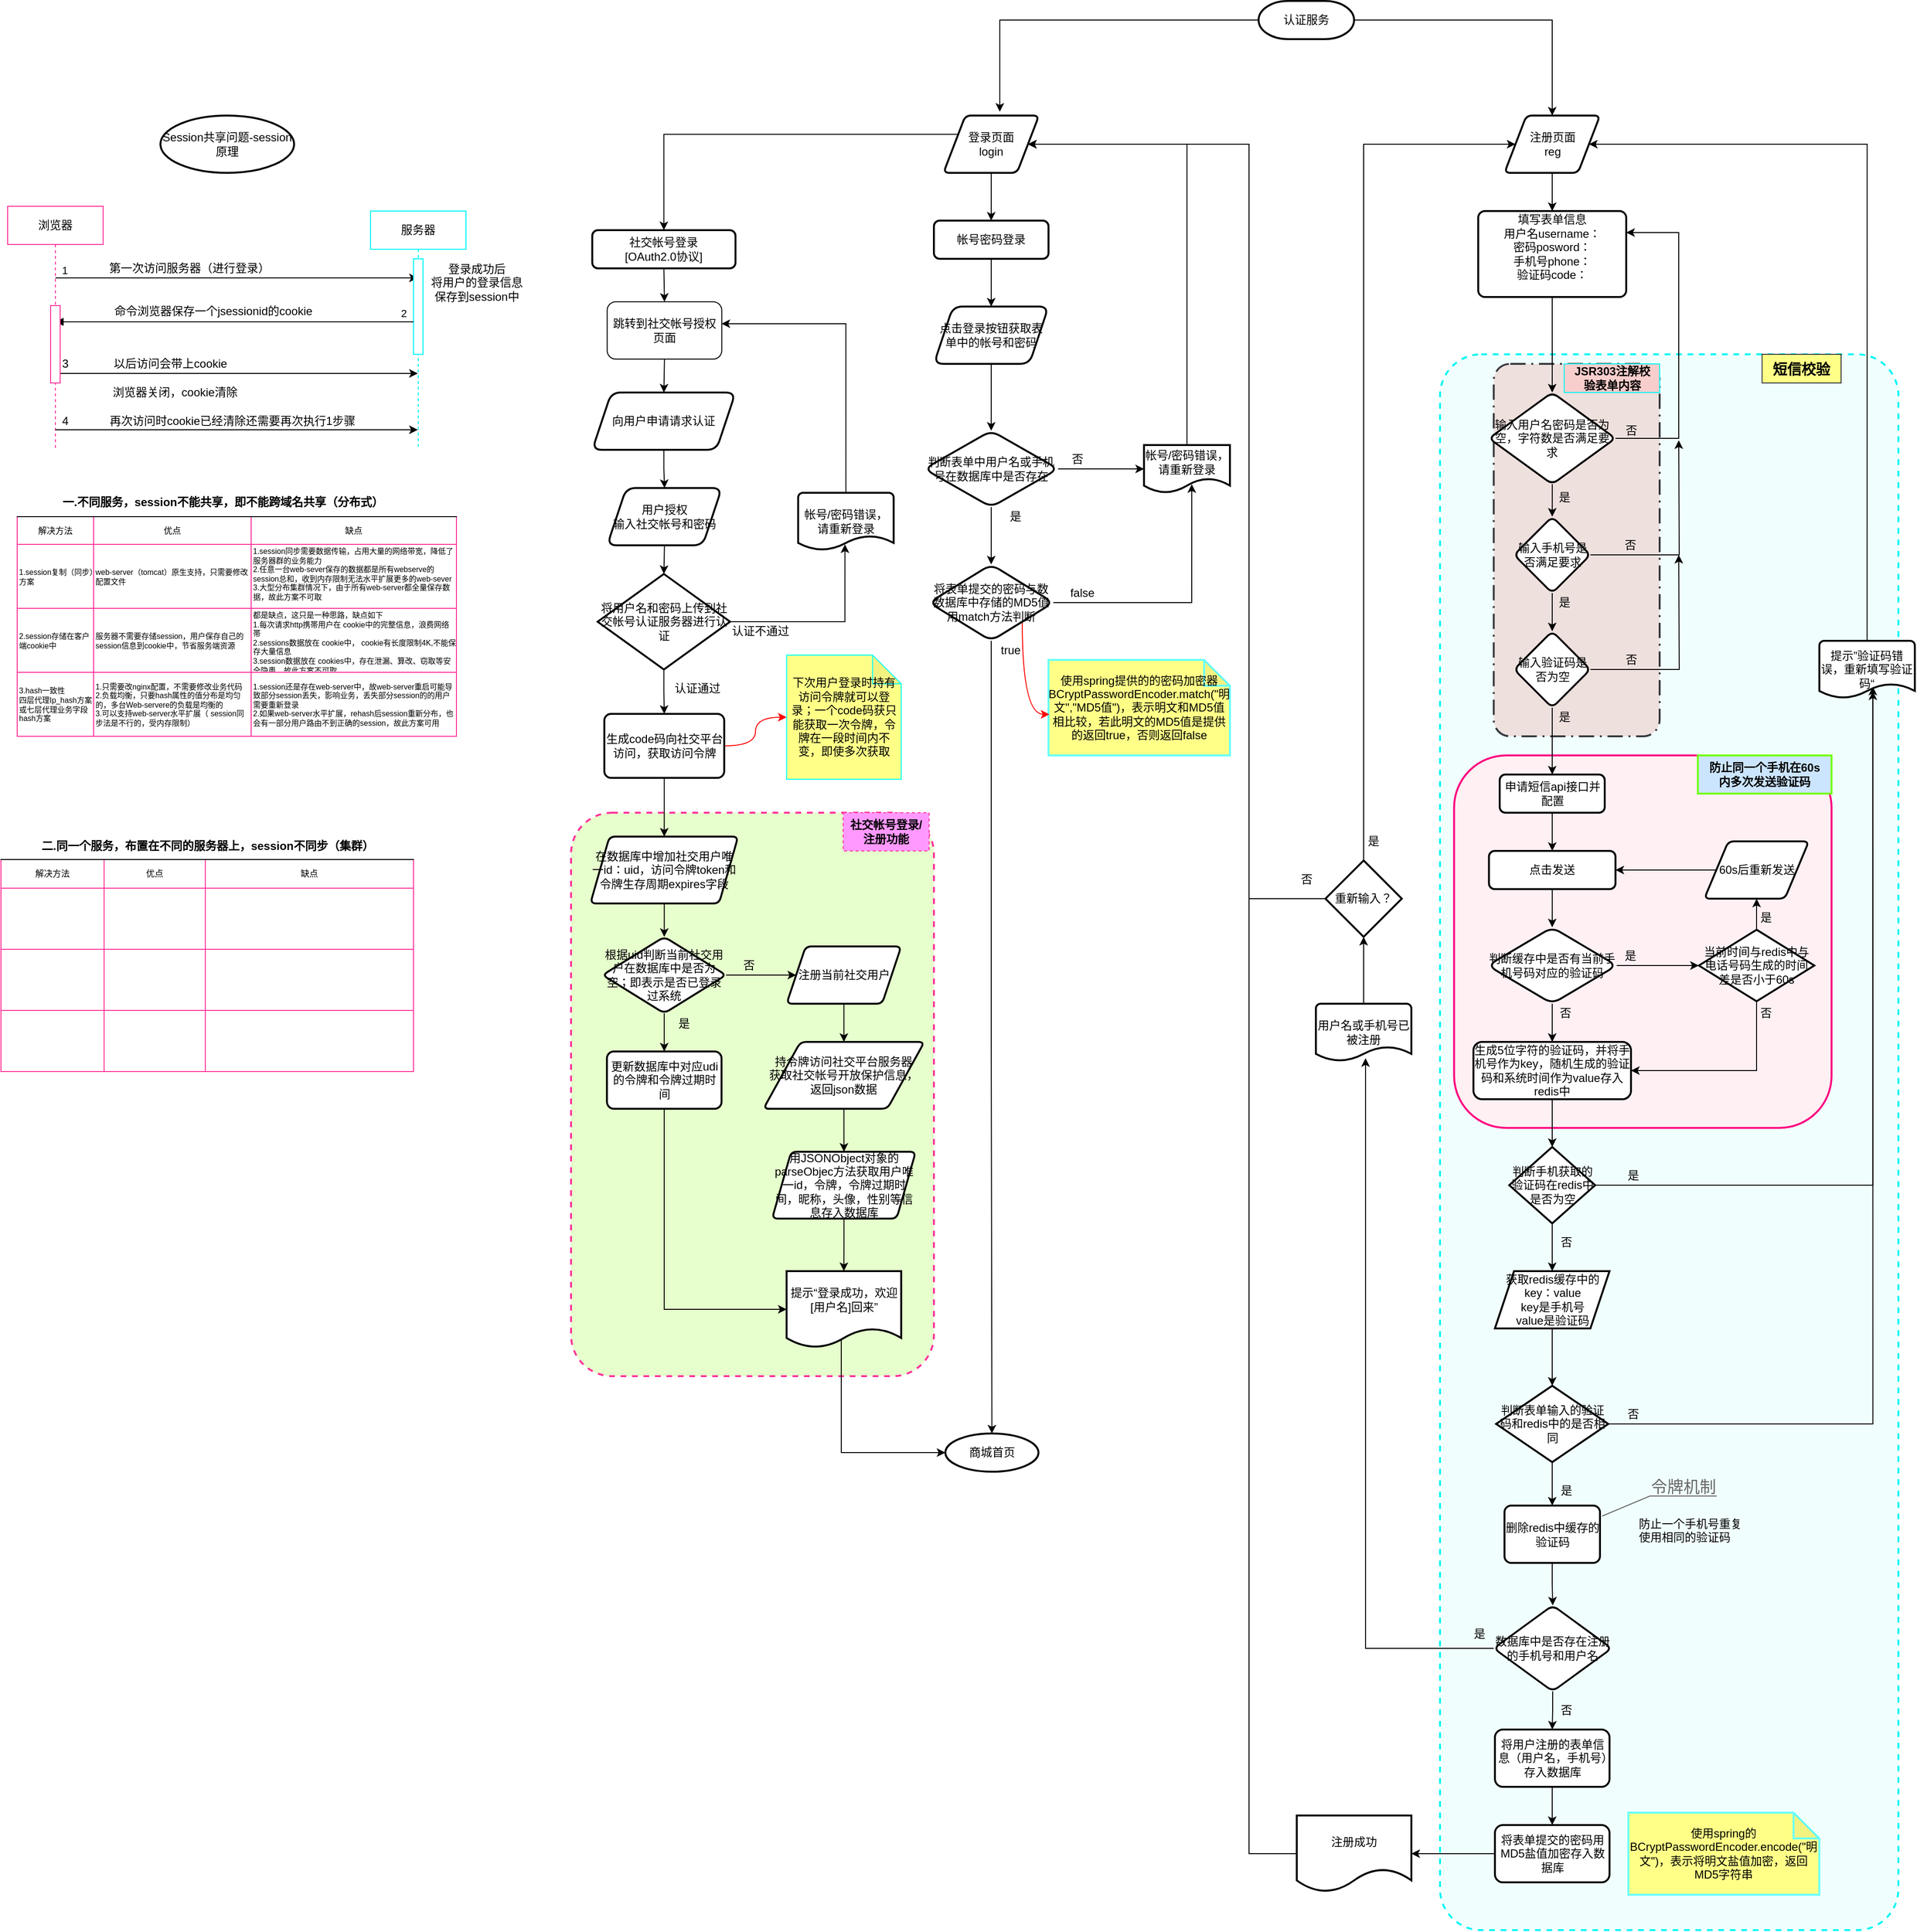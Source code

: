 <mxfile version="14.9.5" type="github">
  <diagram id="6a731a19-8d31-9384-78a2-239565b7b9f0" name="Page-1">
    <mxGraphModel dx="1946" dy="463" grid="1" gridSize="10" guides="1" tooltips="1" connect="1" arrows="1" fold="1" page="1" pageScale="1" pageWidth="1169" pageHeight="827" background="none" math="0" shadow="0">
      <root>
        <mxCell id="0" />
        <mxCell id="1" parent="0" />
        <mxCell id="_3EDfVnfO1TGGqDo599J-32" value="" style="rounded=1;whiteSpace=wrap;html=1;absoluteArcSize=1;arcSize=86;strokeWidth=2;fillColor=#E6FFCC;dashed=1;strokeColor=#FF3399;" vertex="1" parent="1">
          <mxGeometry x="-540" y="920" width="380" height="590" as="geometry" />
        </mxCell>
        <mxCell id="k4lBBu5_LCIpSnBgb268-116" value="" style="points=[[0.25,0,0],[0.5,0,0],[0.75,0,0],[1,0.25,0],[1,0.5,0],[1,0.75,0],[0.75,1,0],[0.5,1,0],[0.25,1,0],[0,0.75,0],[0,0.5,0],[0,0.25,0]];rounded=1;arcSize=9;dashed=1;strokeWidth=2;glass=0;fillColor=#F0FFFE;strokeColor=#00F5F5;" parent="1" vertex="1">
          <mxGeometry x="370" y="440" width="480" height="1650" as="geometry" />
        </mxCell>
        <mxCell id="k4lBBu5_LCIpSnBgb268-173" value="" style="rounded=1;whiteSpace=wrap;html=1;glass=0;strokeWidth=2;gradientColor=none;strokeColor=#FF0080;fillColor=#FFF0F3;arcSize=14;" parent="1" vertex="1">
          <mxGeometry x="384.75" y="860" width="395.25" height="390" as="geometry" />
        </mxCell>
        <mxCell id="k4lBBu5_LCIpSnBgb268-108" value="" style="points=[[0.25,0,0],[0.5,0,0],[0.75,0,0],[1,0.25,0],[1,0.5,0],[1,0.75,0],[0.75,1,0],[0.5,1,0],[0.25,1,0],[0,0.75,0],[0,0.5,0],[0,0.25,0]];rounded=1;arcSize=10;dashed=1;strokeColor=#36393d;dashPattern=8 3 1 3;strokeWidth=2;fillColor=#EEE0DD;" parent="1" vertex="1">
          <mxGeometry x="426.25" y="450" width="173.75" height="390" as="geometry" />
        </mxCell>
        <mxCell id="k4lBBu5_LCIpSnBgb268-59" style="edgeStyle=orthogonalEdgeStyle;rounded=0;orthogonalLoop=1;jettySize=auto;html=1;entryX=0.59;entryY=-0.067;entryDx=0;entryDy=0;entryPerimeter=0;" parent="1" source="k4lBBu5_LCIpSnBgb268-56" target="k4lBBu5_LCIpSnBgb268-57" edge="1">
          <mxGeometry relative="1" as="geometry" />
        </mxCell>
        <mxCell id="k4lBBu5_LCIpSnBgb268-60" style="edgeStyle=orthogonalEdgeStyle;rounded=0;orthogonalLoop=1;jettySize=auto;html=1;" parent="1" source="k4lBBu5_LCIpSnBgb268-56" target="k4lBBu5_LCIpSnBgb268-58" edge="1">
          <mxGeometry relative="1" as="geometry" />
        </mxCell>
        <mxCell id="k4lBBu5_LCIpSnBgb268-56" value="&lt;div&gt;认证服务&lt;/div&gt;" style="strokeWidth=2;html=1;shape=mxgraph.flowchart.terminator;whiteSpace=wrap;" parent="1" vertex="1">
          <mxGeometry x="180" y="70" width="100" height="40" as="geometry" />
        </mxCell>
        <mxCell id="k4lBBu5_LCIpSnBgb268-216" style="edgeStyle=orthogonalEdgeStyle;rounded=0;orthogonalLoop=1;jettySize=auto;html=1;exitX=0.5;exitY=1;exitDx=0;exitDy=0;entryX=0.5;entryY=0;entryDx=0;entryDy=0;fontSize=12;" parent="1" source="k4lBBu5_LCIpSnBgb268-57" target="k4lBBu5_LCIpSnBgb268-215" edge="1">
          <mxGeometry relative="1" as="geometry" />
        </mxCell>
        <mxCell id="_3EDfVnfO1TGGqDo599J-1" style="edgeStyle=orthogonalEdgeStyle;rounded=0;orthogonalLoop=1;jettySize=auto;html=1;exitX=0;exitY=0.25;exitDx=0;exitDy=0;entryX=0.5;entryY=0;entryDx=0;entryDy=0;" edge="1" parent="1" source="k4lBBu5_LCIpSnBgb268-57" target="k4lBBu5_LCIpSnBgb268-236">
          <mxGeometry relative="1" as="geometry" />
        </mxCell>
        <mxCell id="k4lBBu5_LCIpSnBgb268-57" value="&lt;div&gt;登录页面&lt;/div&gt;&lt;div&gt;login&lt;/div&gt;" style="shape=parallelogram;html=1;strokeWidth=2;perimeter=parallelogramPerimeter;whiteSpace=wrap;rounded=1;arcSize=12;size=0.23;" parent="1" vertex="1">
          <mxGeometry x="-150" y="190" width="100" height="60" as="geometry" />
        </mxCell>
        <mxCell id="k4lBBu5_LCIpSnBgb268-70" value="" style="edgeStyle=orthogonalEdgeStyle;rounded=0;orthogonalLoop=1;jettySize=auto;html=1;" parent="1" source="k4lBBu5_LCIpSnBgb268-58" target="k4lBBu5_LCIpSnBgb268-61" edge="1">
          <mxGeometry relative="1" as="geometry" />
        </mxCell>
        <mxCell id="k4lBBu5_LCIpSnBgb268-58" value="&lt;div&gt;注册页面&lt;/div&gt;&lt;div&gt;reg&lt;br&gt;&lt;/div&gt;" style="shape=parallelogram;html=1;strokeWidth=2;perimeter=parallelogramPerimeter;whiteSpace=wrap;rounded=1;arcSize=12;size=0.23;" parent="1" vertex="1">
          <mxGeometry x="437.5" y="190" width="100" height="60" as="geometry" />
        </mxCell>
        <mxCell id="k4lBBu5_LCIpSnBgb268-97" style="edgeStyle=orthogonalEdgeStyle;rounded=0;orthogonalLoop=1;jettySize=auto;html=1;exitX=0.5;exitY=1;exitDx=0;exitDy=0;entryX=0.5;entryY=0;entryDx=0;entryDy=0;" parent="1" source="k4lBBu5_LCIpSnBgb268-61" target="k4lBBu5_LCIpSnBgb268-63" edge="1">
          <mxGeometry relative="1" as="geometry">
            <mxPoint x="487.5" y="414" as="targetPoint" />
          </mxGeometry>
        </mxCell>
        <mxCell id="k4lBBu5_LCIpSnBgb268-61" value="&lt;div&gt;填写表单信息&lt;/div&gt;&lt;div&gt;用户名username：&lt;/div&gt;&lt;div&gt;密码posword：&lt;/div&gt;&lt;div&gt;手机号phone：&lt;/div&gt;&lt;div&gt;验证码code：&lt;br&gt;&lt;/div&gt;&lt;div&gt;&lt;br&gt;&lt;/div&gt;" style="rounded=1;whiteSpace=wrap;html=1;absoluteArcSize=1;arcSize=14;strokeWidth=2;" parent="1" vertex="1">
          <mxGeometry x="410" y="290" width="155" height="90" as="geometry" />
        </mxCell>
        <mxCell id="k4lBBu5_LCIpSnBgb268-62" style="edgeStyle=orthogonalEdgeStyle;rounded=0;orthogonalLoop=1;jettySize=auto;html=1;exitX=0.5;exitY=1;exitDx=0;exitDy=0;" parent="1" source="k4lBBu5_LCIpSnBgb268-61" target="k4lBBu5_LCIpSnBgb268-61" edge="1">
          <mxGeometry relative="1" as="geometry" />
        </mxCell>
        <mxCell id="k4lBBu5_LCIpSnBgb268-66" value="" style="edgeStyle=orthogonalEdgeStyle;rounded=0;orthogonalLoop=1;jettySize=auto;html=1;" parent="1" source="k4lBBu5_LCIpSnBgb268-63" target="k4lBBu5_LCIpSnBgb268-65" edge="1">
          <mxGeometry relative="1" as="geometry" />
        </mxCell>
        <mxCell id="k4lBBu5_LCIpSnBgb268-73" style="edgeStyle=orthogonalEdgeStyle;rounded=0;orthogonalLoop=1;jettySize=auto;html=1;exitX=1;exitY=0.5;exitDx=0;exitDy=0;entryX=1;entryY=0.25;entryDx=0;entryDy=0;" parent="1" source="k4lBBu5_LCIpSnBgb268-63" target="k4lBBu5_LCIpSnBgb268-61" edge="1">
          <mxGeometry relative="1" as="geometry">
            <Array as="points">
              <mxPoint x="620" y="528" />
              <mxPoint x="620" y="313" />
            </Array>
          </mxGeometry>
        </mxCell>
        <mxCell id="k4lBBu5_LCIpSnBgb268-63" value="输入用户名密码是否为空，字符数是否满足要求" style="rhombus;whiteSpace=wrap;html=1;rounded=1;strokeWidth=2;arcSize=14;" parent="1" vertex="1">
          <mxGeometry x="421.25" y="480" width="132.5" height="96" as="geometry" />
        </mxCell>
        <mxCell id="k4lBBu5_LCIpSnBgb268-68" value="" style="edgeStyle=orthogonalEdgeStyle;rounded=0;orthogonalLoop=1;jettySize=auto;html=1;" parent="1" source="k4lBBu5_LCIpSnBgb268-65" target="k4lBBu5_LCIpSnBgb268-67" edge="1">
          <mxGeometry relative="1" as="geometry" />
        </mxCell>
        <mxCell id="k4lBBu5_LCIpSnBgb268-74" style="edgeStyle=orthogonalEdgeStyle;rounded=0;orthogonalLoop=1;jettySize=auto;html=1;exitX=1;exitY=0.5;exitDx=0;exitDy=0;" parent="1" source="k4lBBu5_LCIpSnBgb268-65" edge="1">
          <mxGeometry relative="1" as="geometry">
            <mxPoint x="620" y="530" as="targetPoint" />
          </mxGeometry>
        </mxCell>
        <mxCell id="k4lBBu5_LCIpSnBgb268-65" value="&lt;div&gt;输入手机号是否满足要求&lt;/div&gt;" style="rhombus;whiteSpace=wrap;html=1;rounded=1;strokeWidth=2;arcSize=14;" parent="1" vertex="1">
          <mxGeometry x="447.5" y="610" width="80" height="80" as="geometry" />
        </mxCell>
        <mxCell id="k4lBBu5_LCIpSnBgb268-75" style="edgeStyle=orthogonalEdgeStyle;rounded=0;orthogonalLoop=1;jettySize=auto;html=1;exitX=1;exitY=0.5;exitDx=0;exitDy=0;" parent="1" source="k4lBBu5_LCIpSnBgb268-67" edge="1">
          <mxGeometry relative="1" as="geometry">
            <mxPoint x="620" y="650" as="targetPoint" />
          </mxGeometry>
        </mxCell>
        <mxCell id="k4lBBu5_LCIpSnBgb268-214" style="edgeStyle=orthogonalEdgeStyle;rounded=0;orthogonalLoop=1;jettySize=auto;html=1;exitX=0.5;exitY=1;exitDx=0;exitDy=0;entryX=0.5;entryY=0;entryDx=0;entryDy=0;fontSize=15;" parent="1" source="k4lBBu5_LCIpSnBgb268-67" target="k4lBBu5_LCIpSnBgb268-175" edge="1">
          <mxGeometry relative="1" as="geometry" />
        </mxCell>
        <mxCell id="k4lBBu5_LCIpSnBgb268-67" value="输入验证码是否为空" style="rhombus;whiteSpace=wrap;html=1;rounded=1;strokeWidth=2;arcSize=14;" parent="1" vertex="1">
          <mxGeometry x="447.5" y="730" width="80" height="80" as="geometry" />
        </mxCell>
        <mxCell id="k4lBBu5_LCIpSnBgb268-77" value="是" style="text;html=1;align=center;verticalAlign=middle;resizable=0;points=[];autosize=1;strokeColor=none;" parent="1" vertex="1">
          <mxGeometry x="485" y="580" width="30" height="20" as="geometry" />
        </mxCell>
        <mxCell id="k4lBBu5_LCIpSnBgb268-78" value="是" style="text;html=1;align=center;verticalAlign=middle;resizable=0;points=[];autosize=1;strokeColor=none;" parent="1" vertex="1">
          <mxGeometry x="485" y="690" width="30" height="20" as="geometry" />
        </mxCell>
        <mxCell id="k4lBBu5_LCIpSnBgb268-79" value="否" style="text;html=1;align=center;verticalAlign=middle;resizable=0;points=[];autosize=1;strokeColor=none;" parent="1" vertex="1">
          <mxGeometry x="555" y="750" width="30" height="20" as="geometry" />
        </mxCell>
        <mxCell id="k4lBBu5_LCIpSnBgb268-80" value="否" style="text;html=1;align=center;verticalAlign=middle;resizable=0;points=[];autosize=1;strokeColor=none;" parent="1" vertex="1">
          <mxGeometry x="553.75" y="630" width="30" height="20" as="geometry" />
        </mxCell>
        <mxCell id="k4lBBu5_LCIpSnBgb268-81" value="否" style="text;html=1;align=center;verticalAlign=middle;resizable=0;points=[];autosize=1;strokeColor=none;" parent="1" vertex="1">
          <mxGeometry x="555" y="510" width="30" height="20" as="geometry" />
        </mxCell>
        <mxCell id="k4lBBu5_LCIpSnBgb268-111" value="&lt;div&gt;JSR303注解校&lt;/div&gt;&lt;div&gt;验表单内容&lt;/div&gt;" style="text;html=1;align=center;verticalAlign=middle;resizable=0;points=[];autosize=1;fillColor=#f8cecc;strokeColor=#00F5F5;fontStyle=1" parent="1" vertex="1">
          <mxGeometry x="500" y="450" width="100" height="30" as="geometry" />
        </mxCell>
        <mxCell id="k4lBBu5_LCIpSnBgb268-133" style="edgeStyle=orthogonalEdgeStyle;rounded=0;orthogonalLoop=1;jettySize=auto;html=1;exitX=0.5;exitY=1;exitDx=0;exitDy=0;entryX=0.5;entryY=0;entryDx=0;entryDy=0;entryPerimeter=0;" parent="1" source="k4lBBu5_LCIpSnBgb268-117" target="k4lBBu5_LCIpSnBgb268-130" edge="1">
          <mxGeometry relative="1" as="geometry" />
        </mxCell>
        <mxCell id="k4lBBu5_LCIpSnBgb268-117" value="&lt;div&gt;获取redis缓存中的key：value&lt;/div&gt;&lt;div&gt;key是手机号&lt;/div&gt;&lt;div&gt;value是验证码&lt;br&gt;&lt;/div&gt;" style="shape=parallelogram;perimeter=parallelogramPerimeter;whiteSpace=wrap;html=1;fixedSize=1;rounded=0;glass=1;strokeWidth=2;" parent="1" vertex="1">
          <mxGeometry x="427.5" y="1400" width="120" height="60" as="geometry" />
        </mxCell>
        <mxCell id="k4lBBu5_LCIpSnBgb268-122" style="edgeStyle=orthogonalEdgeStyle;rounded=0;orthogonalLoop=1;jettySize=auto;html=1;exitX=0.5;exitY=1;exitDx=0;exitDy=0;entryX=0.5;entryY=0;entryDx=0;entryDy=0;" parent="1" source="k4lBBu5_LCIpSnBgb268-118" target="k4lBBu5_LCIpSnBgb268-117" edge="1">
          <mxGeometry relative="1" as="geometry" />
        </mxCell>
        <mxCell id="k4lBBu5_LCIpSnBgb268-199" style="edgeStyle=orthogonalEdgeStyle;rounded=0;orthogonalLoop=1;jettySize=auto;html=1;exitX=1;exitY=0.5;exitDx=0;exitDy=0;entryX=0.56;entryY=0.8;entryDx=0;entryDy=0;entryPerimeter=0;" parent="1" source="k4lBBu5_LCIpSnBgb268-118" target="k4lBBu5_LCIpSnBgb268-126" edge="1">
          <mxGeometry relative="1" as="geometry">
            <mxPoint x="930" y="1310" as="targetPoint" />
          </mxGeometry>
        </mxCell>
        <mxCell id="k4lBBu5_LCIpSnBgb268-118" value="判断手机获取的验证码在redis中是否为空" style="rhombus;whiteSpace=wrap;html=1;rounded=0;glass=1;strokeColor=#000000;strokeWidth=2;" parent="1" vertex="1">
          <mxGeometry x="442.5" y="1270" width="90" height="80" as="geometry" />
        </mxCell>
        <mxCell id="k4lBBu5_LCIpSnBgb268-121" value="是" style="text;html=1;align=center;verticalAlign=middle;resizable=0;points=[];autosize=1;strokeColor=none;" parent="1" vertex="1">
          <mxGeometry x="557.25" y="1290" width="30" height="20" as="geometry" />
        </mxCell>
        <mxCell id="k4lBBu5_LCIpSnBgb268-123" value="否" style="text;html=1;align=center;verticalAlign=middle;resizable=0;points=[];autosize=1;strokeColor=none;" parent="1" vertex="1">
          <mxGeometry x="487.25" y="1360" width="30" height="20" as="geometry" />
        </mxCell>
        <mxCell id="k4lBBu5_LCIpSnBgb268-129" style="edgeStyle=orthogonalEdgeStyle;rounded=0;orthogonalLoop=1;jettySize=auto;html=1;exitX=0.5;exitY=0;exitDx=0;exitDy=0;exitPerimeter=0;entryX=1;entryY=0.5;entryDx=0;entryDy=0;" parent="1" source="k4lBBu5_LCIpSnBgb268-126" target="k4lBBu5_LCIpSnBgb268-58" edge="1">
          <mxGeometry relative="1" as="geometry">
            <Array as="points">
              <mxPoint x="817" y="220" />
            </Array>
          </mxGeometry>
        </mxCell>
        <mxCell id="k4lBBu5_LCIpSnBgb268-126" value="提示”验证码错误，重新填写验证码“" style="strokeWidth=2;html=1;shape=mxgraph.flowchart.document2;whiteSpace=wrap;size=0.25;rounded=0;glass=1;" parent="1" vertex="1">
          <mxGeometry x="767.25" y="740" width="100" height="60" as="geometry" />
        </mxCell>
        <mxCell id="k4lBBu5_LCIpSnBgb268-135" style="edgeStyle=orthogonalEdgeStyle;rounded=0;orthogonalLoop=1;jettySize=auto;html=1;exitX=0.5;exitY=1;exitDx=0;exitDy=0;exitPerimeter=0;entryX=0.5;entryY=0;entryDx=0;entryDy=0;" parent="1" source="k4lBBu5_LCIpSnBgb268-130" target="k4lBBu5_LCIpSnBgb268-131" edge="1">
          <mxGeometry relative="1" as="geometry" />
        </mxCell>
        <mxCell id="k4lBBu5_LCIpSnBgb268-137" style="edgeStyle=orthogonalEdgeStyle;rounded=0;orthogonalLoop=1;jettySize=auto;html=1;exitX=1;exitY=0.5;exitDx=0;exitDy=0;exitPerimeter=0;entryX=0.56;entryY=0.883;entryDx=0;entryDy=0;entryPerimeter=0;" parent="1" source="k4lBBu5_LCIpSnBgb268-130" target="k4lBBu5_LCIpSnBgb268-126" edge="1">
          <mxGeometry relative="1" as="geometry">
            <mxPoint x="930" y="1310" as="targetPoint" />
            <Array as="points">
              <mxPoint x="823" y="1560" />
            </Array>
          </mxGeometry>
        </mxCell>
        <mxCell id="k4lBBu5_LCIpSnBgb268-130" value="判断表单输入的验证码和redis中的是否相同" style="strokeWidth=2;html=1;shape=mxgraph.flowchart.decision;whiteSpace=wrap;rounded=0;glass=1;" parent="1" vertex="1">
          <mxGeometry x="428.75" y="1520" width="117.5" height="80" as="geometry" />
        </mxCell>
        <mxCell id="k4lBBu5_LCIpSnBgb268-149" value="" style="edgeStyle=orthogonalEdgeStyle;rounded=0;orthogonalLoop=1;jettySize=auto;html=1;" parent="1" source="k4lBBu5_LCIpSnBgb268-131" target="k4lBBu5_LCIpSnBgb268-148" edge="1">
          <mxGeometry relative="1" as="geometry" />
        </mxCell>
        <mxCell id="k4lBBu5_LCIpSnBgb268-131" value="删除redis中缓存的验证码" style="rounded=1;whiteSpace=wrap;html=1;absoluteArcSize=1;arcSize=14;strokeWidth=2;glass=0;fillColor=#FFFFFF;" parent="1" vertex="1">
          <mxGeometry x="437.5" y="1645.5" width="100" height="60" as="geometry" />
        </mxCell>
        <mxCell id="k4lBBu5_LCIpSnBgb268-136" value="是" style="text;html=1;align=center;verticalAlign=middle;resizable=0;points=[];autosize=1;strokeColor=none;" parent="1" vertex="1">
          <mxGeometry x="487.25" y="1620" width="30" height="20" as="geometry" />
        </mxCell>
        <mxCell id="k4lBBu5_LCIpSnBgb268-138" value="否" style="text;html=1;align=center;verticalAlign=middle;resizable=0;points=[];autosize=1;strokeColor=none;" parent="1" vertex="1">
          <mxGeometry x="557.25" y="1540" width="30" height="20" as="geometry" />
        </mxCell>
        <mxCell id="k4lBBu5_LCIpSnBgb268-144" value="防止一个手机号重复&#xa;使用相同的验证码" style="text;strokeColor=none;fillColor=none;spacingLeft=4;spacingRight=4;overflow=hidden;rotatable=0;points=[[0,0.5],[1,0.5]];portConstraint=eastwest;fontSize=12;rounded=0;glass=0;" parent="1" vertex="1">
          <mxGeometry x="572.25" y="1651" width="145" height="49" as="geometry" />
        </mxCell>
        <mxCell id="k4lBBu5_LCIpSnBgb268-145" value="令牌机制" style="strokeWidth=1;shadow=0;dashed=0;align=center;html=1;shape=mxgraph.mockup.text.callout;linkText=;textSize=17;textColor=#666666;callDir=NE;callStyle=line;fontSize=17;fontColor=#666666;align=right;verticalAlign=top;strokeColor=#666666;rounded=0;glass=0;fillColor=#EEE0DD;gradientColor=none;" parent="1" vertex="1">
          <mxGeometry x="539.75" y="1610" width="120" height="46.5" as="geometry" />
        </mxCell>
        <mxCell id="k4lBBu5_LCIpSnBgb268-165" value="" style="edgeStyle=orthogonalEdgeStyle;rounded=0;orthogonalLoop=1;jettySize=auto;html=1;" parent="1" source="k4lBBu5_LCIpSnBgb268-146" target="k4lBBu5_LCIpSnBgb268-164" edge="1">
          <mxGeometry relative="1" as="geometry" />
        </mxCell>
        <mxCell id="k4lBBu5_LCIpSnBgb268-146" value="将用户注册的表单信息（用户名，手机号）存入数据库" style="rounded=1;whiteSpace=wrap;html=1;strokeWidth=2;fillColor=#FFFFFF;glass=0;arcSize=14;" parent="1" vertex="1">
          <mxGeometry x="427.5" y="1880" width="120" height="60" as="geometry" />
        </mxCell>
        <mxCell id="k4lBBu5_LCIpSnBgb268-154" style="edgeStyle=orthogonalEdgeStyle;rounded=0;orthogonalLoop=1;jettySize=auto;html=1;exitX=0;exitY=0.5;exitDx=0;exitDy=0;entryX=0.52;entryY=0.95;entryDx=0;entryDy=0;entryPerimeter=0;" parent="1" source="k4lBBu5_LCIpSnBgb268-148" target="k4lBBu5_LCIpSnBgb268-151" edge="1">
          <mxGeometry relative="1" as="geometry" />
        </mxCell>
        <mxCell id="k4lBBu5_LCIpSnBgb268-160" style="edgeStyle=orthogonalEdgeStyle;rounded=0;orthogonalLoop=1;jettySize=auto;html=1;exitX=0.5;exitY=1;exitDx=0;exitDy=0;entryX=0.5;entryY=0;entryDx=0;entryDy=0;" parent="1" source="k4lBBu5_LCIpSnBgb268-148" target="k4lBBu5_LCIpSnBgb268-146" edge="1">
          <mxGeometry relative="1" as="geometry" />
        </mxCell>
        <mxCell id="k4lBBu5_LCIpSnBgb268-148" value="数据库中是否存在注册的手机号和用户名" style="rhombus;whiteSpace=wrap;html=1;rounded=1;strokeWidth=2;fillColor=#FFFFFF;glass=0;arcSize=14;" parent="1" vertex="1">
          <mxGeometry x="426.25" y="1750" width="123.5" height="90" as="geometry" />
        </mxCell>
        <mxCell id="k4lBBu5_LCIpSnBgb268-153" value="" style="edgeStyle=orthogonalEdgeStyle;rounded=0;orthogonalLoop=1;jettySize=auto;html=1;" parent="1" source="k4lBBu5_LCIpSnBgb268-151" target="k4lBBu5_LCIpSnBgb268-152" edge="1">
          <mxGeometry relative="1" as="geometry" />
        </mxCell>
        <mxCell id="k4lBBu5_LCIpSnBgb268-151" value="用户名或手机号已被注册" style="strokeWidth=2;html=1;shape=mxgraph.flowchart.document2;whiteSpace=wrap;size=0.25;rounded=0;glass=0;gradientColor=none;fillColor=none;" parent="1" vertex="1">
          <mxGeometry x="240" y="1120" width="100" height="60" as="geometry" />
        </mxCell>
        <mxCell id="k4lBBu5_LCIpSnBgb268-155" style="edgeStyle=orthogonalEdgeStyle;rounded=0;orthogonalLoop=1;jettySize=auto;html=1;exitX=0.5;exitY=0;exitDx=0;exitDy=0;entryX=0;entryY=0.5;entryDx=0;entryDy=0;" parent="1" source="k4lBBu5_LCIpSnBgb268-152" target="k4lBBu5_LCIpSnBgb268-58" edge="1">
          <mxGeometry relative="1" as="geometry">
            <Array as="points">
              <mxPoint x="290" y="220" />
            </Array>
          </mxGeometry>
        </mxCell>
        <mxCell id="k4lBBu5_LCIpSnBgb268-172" style="edgeStyle=orthogonalEdgeStyle;rounded=0;orthogonalLoop=1;jettySize=auto;html=1;exitX=0;exitY=0.5;exitDx=0;exitDy=0;entryX=1;entryY=0.5;entryDx=0;entryDy=0;" parent="1" source="k4lBBu5_LCIpSnBgb268-152" target="k4lBBu5_LCIpSnBgb268-57" edge="1">
          <mxGeometry relative="1" as="geometry">
            <mxPoint x="170" y="1010" as="targetPoint" />
            <Array as="points">
              <mxPoint x="170" y="1010" />
              <mxPoint x="170" y="220" />
            </Array>
          </mxGeometry>
        </mxCell>
        <mxCell id="k4lBBu5_LCIpSnBgb268-152" value="&lt;div&gt;重新输入？&lt;/div&gt;" style="rhombus;whiteSpace=wrap;html=1;rounded=0;strokeWidth=2;glass=0;fillColor=none;" parent="1" vertex="1">
          <mxGeometry x="250" y="970" width="80" height="80" as="geometry" />
        </mxCell>
        <mxCell id="k4lBBu5_LCIpSnBgb268-156" value="是" style="text;html=1;align=center;verticalAlign=middle;resizable=0;points=[];autosize=1;strokeColor=none;" parent="1" vertex="1">
          <mxGeometry x="285" y="940" width="30" height="20" as="geometry" />
        </mxCell>
        <mxCell id="k4lBBu5_LCIpSnBgb268-158" value="否" style="text;html=1;align=center;verticalAlign=middle;resizable=0;points=[];autosize=1;strokeColor=none;" parent="1" vertex="1">
          <mxGeometry x="215" y="980" width="30" height="20" as="geometry" />
        </mxCell>
        <mxCell id="k4lBBu5_LCIpSnBgb268-159" value="是" style="text;html=1;align=center;verticalAlign=middle;resizable=0;points=[];autosize=1;strokeColor=none;" parent="1" vertex="1">
          <mxGeometry x="396.25" y="1770" width="30" height="20" as="geometry" />
        </mxCell>
        <mxCell id="k4lBBu5_LCIpSnBgb268-161" value="否" style="text;html=1;align=center;verticalAlign=middle;resizable=0;points=[];autosize=1;strokeColor=none;" parent="1" vertex="1">
          <mxGeometry x="487.25" y="1850" width="30" height="20" as="geometry" />
        </mxCell>
        <mxCell id="k4lBBu5_LCIpSnBgb268-207" style="edgeStyle=orthogonalEdgeStyle;rounded=0;orthogonalLoop=1;jettySize=auto;html=1;exitX=0;exitY=0.5;exitDx=0;exitDy=0;entryX=1;entryY=0.5;entryDx=0;entryDy=0;" parent="1" source="k4lBBu5_LCIpSnBgb268-164" target="k4lBBu5_LCIpSnBgb268-206" edge="1">
          <mxGeometry relative="1" as="geometry" />
        </mxCell>
        <mxCell id="k4lBBu5_LCIpSnBgb268-164" value="将表单提交的密码用MD5盐值加密存入数据库" style="rounded=1;whiteSpace=wrap;html=1;strokeWidth=2;fillColor=#FFFFFF;glass=0;arcSize=14;" parent="1" vertex="1">
          <mxGeometry x="427.5" y="1980" width="120" height="60" as="geometry" />
        </mxCell>
        <mxCell id="k4lBBu5_LCIpSnBgb268-168" value="使用spring提供的的密码加密器BCryptPasswordEncoder.match(&quot;明文&quot;,&quot;MD5值&quot;)，表示明文和MD5值相比较，若此明文的MD5值是提供的返回true，否则返回false" style="shape=note;whiteSpace=wrap;html=1;backgroundOutline=1;darkOpacity=0.05;rounded=0;glass=0;strokeWidth=2;fillColor=#ffff88;size=27;strokeColor=#66FFFF;" parent="1" vertex="1">
          <mxGeometry x="-40" y="760" width="190" height="100" as="geometry" />
        </mxCell>
        <mxCell id="k4lBBu5_LCIpSnBgb268-171" value="使用spring的BCryptPasswordEncoder.encode(&quot;明文&quot;)，表示将明文盐值加密，返回MD5字符串" style="shape=note;whiteSpace=wrap;html=1;backgroundOutline=1;darkOpacity=0.05;rounded=0;glass=0;strokeWidth=2;fillColor=#ffff88;size=27;strokeColor=#66FFFF;" parent="1" vertex="1">
          <mxGeometry x="567.25" y="1967" width="200" height="86" as="geometry" />
        </mxCell>
        <mxCell id="k4lBBu5_LCIpSnBgb268-174" value="短信校验" style="text;html=1;strokeColor=#36393d;fillColor=#ffff88;align=center;verticalAlign=middle;whiteSpace=wrap;rounded=0;glass=0;fontSize=15;fontStyle=1" parent="1" vertex="1">
          <mxGeometry x="707.25" y="440" width="82.75" height="30" as="geometry" />
        </mxCell>
        <mxCell id="k4lBBu5_LCIpSnBgb268-177" value="" style="edgeStyle=orthogonalEdgeStyle;rounded=0;orthogonalLoop=1;jettySize=auto;html=1;" parent="1" source="k4lBBu5_LCIpSnBgb268-175" target="k4lBBu5_LCIpSnBgb268-176" edge="1">
          <mxGeometry relative="1" as="geometry" />
        </mxCell>
        <mxCell id="k4lBBu5_LCIpSnBgb268-175" value="申请短信api接口并配置" style="rounded=1;whiteSpace=wrap;html=1;glass=0;strokeWidth=2;" parent="1" vertex="1">
          <mxGeometry x="432.5" y="880" width="110" height="40" as="geometry" />
        </mxCell>
        <mxCell id="k4lBBu5_LCIpSnBgb268-183" value="" style="edgeStyle=orthogonalEdgeStyle;rounded=0;orthogonalLoop=1;jettySize=auto;html=1;" parent="1" source="k4lBBu5_LCIpSnBgb268-176" target="k4lBBu5_LCIpSnBgb268-182" edge="1">
          <mxGeometry relative="1" as="geometry" />
        </mxCell>
        <mxCell id="k4lBBu5_LCIpSnBgb268-176" value="点击发送" style="rounded=1;whiteSpace=wrap;html=1;strokeWidth=2;glass=0;" parent="1" vertex="1">
          <mxGeometry x="421.25" y="960" width="132.5" height="40" as="geometry" />
        </mxCell>
        <mxCell id="k4lBBu5_LCIpSnBgb268-185" value="" style="edgeStyle=orthogonalEdgeStyle;rounded=0;orthogonalLoop=1;jettySize=auto;html=1;" parent="1" source="k4lBBu5_LCIpSnBgb268-182" target="k4lBBu5_LCIpSnBgb268-184" edge="1">
          <mxGeometry relative="1" as="geometry" />
        </mxCell>
        <mxCell id="k4lBBu5_LCIpSnBgb268-182" value="判断缓存中是否有当前手机号码对应的验证码" style="rhombus;whiteSpace=wrap;html=1;rounded=1;strokeWidth=2;glass=0;" parent="1" vertex="1">
          <mxGeometry x="420" y="1040" width="135" height="80" as="geometry" />
        </mxCell>
        <mxCell id="k4lBBu5_LCIpSnBgb268-203" style="edgeStyle=orthogonalEdgeStyle;rounded=0;orthogonalLoop=1;jettySize=auto;html=1;exitX=0.5;exitY=1;exitDx=0;exitDy=0;entryX=0.5;entryY=0;entryDx=0;entryDy=0;" parent="1" source="k4lBBu5_LCIpSnBgb268-184" target="k4lBBu5_LCIpSnBgb268-118" edge="1">
          <mxGeometry relative="1" as="geometry" />
        </mxCell>
        <mxCell id="k4lBBu5_LCIpSnBgb268-184" value="生成5位字符的验证码，并将手机号作为key，随机生成的验证码和系统时间作为value存入redis中" style="whiteSpace=wrap;html=1;rounded=1;strokeWidth=2;glass=0;" parent="1" vertex="1">
          <mxGeometry x="405" y="1160" width="165" height="60" as="geometry" />
        </mxCell>
        <mxCell id="k4lBBu5_LCIpSnBgb268-186" value="否" style="text;html=1;align=center;verticalAlign=middle;resizable=0;points=[];autosize=1;strokeColor=none;" parent="1" vertex="1">
          <mxGeometry x="486" y="1120" width="30" height="20" as="geometry" />
        </mxCell>
        <mxCell id="k4lBBu5_LCIpSnBgb268-189" value="" style="edgeStyle=orthogonalEdgeStyle;rounded=0;orthogonalLoop=1;jettySize=auto;html=1;exitX=1;exitY=0.5;exitDx=0;exitDy=0;" parent="1" source="k4lBBu5_LCIpSnBgb268-182" target="k4lBBu5_LCIpSnBgb268-188" edge="1">
          <mxGeometry relative="1" as="geometry" />
        </mxCell>
        <mxCell id="k4lBBu5_LCIpSnBgb268-187" value="是" style="text;html=1;align=center;verticalAlign=middle;resizable=0;points=[];autosize=1;strokeColor=none;" parent="1" vertex="1">
          <mxGeometry x="553.5" y="1060" width="30" height="20" as="geometry" />
        </mxCell>
        <mxCell id="k4lBBu5_LCIpSnBgb268-193" value="" style="edgeStyle=orthogonalEdgeStyle;rounded=0;orthogonalLoop=1;jettySize=auto;html=1;" parent="1" source="k4lBBu5_LCIpSnBgb268-188" target="k4lBBu5_LCIpSnBgb268-192" edge="1">
          <mxGeometry relative="1" as="geometry" />
        </mxCell>
        <mxCell id="k4lBBu5_LCIpSnBgb268-196" style="edgeStyle=orthogonalEdgeStyle;rounded=0;orthogonalLoop=1;jettySize=auto;html=1;exitX=0.5;exitY=1;exitDx=0;exitDy=0;entryX=1;entryY=0.5;entryDx=0;entryDy=0;" parent="1" source="k4lBBu5_LCIpSnBgb268-188" target="k4lBBu5_LCIpSnBgb268-184" edge="1">
          <mxGeometry relative="1" as="geometry" />
        </mxCell>
        <mxCell id="k4lBBu5_LCIpSnBgb268-188" value="当前时间与redis中与电话号码生成的时间差是否小于60s" style="rhombus;whiteSpace=wrap;html=1;rounded=0;glass=0;strokeColor=#000000;strokeWidth=2;gradientColor=none;" parent="1" vertex="1">
          <mxGeometry x="641" y="1042.5" width="121" height="75" as="geometry" />
        </mxCell>
        <mxCell id="k4lBBu5_LCIpSnBgb268-204" style="edgeStyle=orthogonalEdgeStyle;rounded=0;orthogonalLoop=1;jettySize=auto;html=1;exitX=0;exitY=0.5;exitDx=0;exitDy=0;entryX=1;entryY=0.5;entryDx=0;entryDy=0;" parent="1" source="k4lBBu5_LCIpSnBgb268-192" target="k4lBBu5_LCIpSnBgb268-176" edge="1">
          <mxGeometry relative="1" as="geometry" />
        </mxCell>
        <mxCell id="k4lBBu5_LCIpSnBgb268-192" value="60s后重新发送" style="shape=parallelogram;html=1;strokeWidth=2;perimeter=parallelogramPerimeter;whiteSpace=wrap;rounded=1;arcSize=12;size=0.23;glass=0;gradientColor=none;" parent="1" vertex="1">
          <mxGeometry x="646.75" y="950" width="109.5" height="60" as="geometry" />
        </mxCell>
        <mxCell id="k4lBBu5_LCIpSnBgb268-195" value="是" style="text;html=1;align=center;verticalAlign=middle;resizable=0;points=[];autosize=1;strokeColor=none;" parent="1" vertex="1">
          <mxGeometry x="696" y="1020" width="30" height="20" as="geometry" />
        </mxCell>
        <mxCell id="k4lBBu5_LCIpSnBgb268-197" value="否" style="text;html=1;align=center;verticalAlign=middle;resizable=0;points=[];autosize=1;strokeColor=none;" parent="1" vertex="1">
          <mxGeometry x="696" y="1120" width="30" height="20" as="geometry" />
        </mxCell>
        <mxCell id="k4lBBu5_LCIpSnBgb268-208" style="edgeStyle=orthogonalEdgeStyle;rounded=0;orthogonalLoop=1;jettySize=auto;html=1;exitX=0;exitY=0.5;exitDx=0;exitDy=0;entryX=1;entryY=0.5;entryDx=0;entryDy=0;" parent="1" source="k4lBBu5_LCIpSnBgb268-206" target="k4lBBu5_LCIpSnBgb268-57" edge="1">
          <mxGeometry relative="1" as="geometry">
            <mxPoint x="230" y="1860" as="targetPoint" />
            <Array as="points">
              <mxPoint x="170" y="2010" />
              <mxPoint x="170" y="220" />
            </Array>
          </mxGeometry>
        </mxCell>
        <mxCell id="k4lBBu5_LCIpSnBgb268-206" value="注册成功" style="shape=document;whiteSpace=wrap;html=1;boundedLbl=1;rounded=0;glass=0;strokeColor=#000000;strokeWidth=2;fillColor=#ffffff;gradientColor=none;" parent="1" vertex="1">
          <mxGeometry x="220" y="1970" width="120" height="80" as="geometry" />
        </mxCell>
        <mxCell id="k4lBBu5_LCIpSnBgb268-210" value="&lt;div&gt;防止同一个手机在60s&lt;/div&gt;&lt;div&gt;内多次发送验证码&lt;/div&gt;" style="rounded=0;whiteSpace=wrap;html=1;glass=0;strokeWidth=2;fillColor=#cce5ff;fontStyle=1;strokeColor=#71FF12;" parent="1" vertex="1">
          <mxGeometry x="640" y="860" width="140" height="40" as="geometry" />
        </mxCell>
        <mxCell id="k4lBBu5_LCIpSnBgb268-212" value="是" style="text;html=1;align=center;verticalAlign=middle;resizable=0;points=[];autosize=1;strokeColor=none;fontSize=12;" parent="1" vertex="1">
          <mxGeometry x="485" y="810" width="30" height="20" as="geometry" />
        </mxCell>
        <mxCell id="k4lBBu5_LCIpSnBgb268-227" style="edgeStyle=orthogonalEdgeStyle;rounded=0;orthogonalLoop=1;jettySize=auto;html=1;exitX=0.5;exitY=1;exitDx=0;exitDy=0;entryX=0.5;entryY=0;entryDx=0;entryDy=0;fontSize=12;" parent="1" source="k4lBBu5_LCIpSnBgb268-215" target="k4lBBu5_LCIpSnBgb268-217" edge="1">
          <mxGeometry relative="1" as="geometry" />
        </mxCell>
        <mxCell id="k4lBBu5_LCIpSnBgb268-215" value="帐号密码登录" style="rounded=1;whiteSpace=wrap;html=1;glass=0;fontSize=12;strokeWidth=2;fillColor=#ffffff;gradientColor=none;" parent="1" vertex="1">
          <mxGeometry x="-160" y="300" width="120" height="40" as="geometry" />
        </mxCell>
        <mxCell id="k4lBBu5_LCIpSnBgb268-219" value="" style="edgeStyle=orthogonalEdgeStyle;rounded=0;orthogonalLoop=1;jettySize=auto;html=1;fontSize=12;" parent="1" source="k4lBBu5_LCIpSnBgb268-217" target="k4lBBu5_LCIpSnBgb268-218" edge="1">
          <mxGeometry relative="1" as="geometry" />
        </mxCell>
        <mxCell id="k4lBBu5_LCIpSnBgb268-217" value="点击登录按钮获取表单中的帐号和密码" style="shape=parallelogram;perimeter=parallelogramPerimeter;whiteSpace=wrap;html=1;fixedSize=1;rounded=1;glass=0;fontSize=12;strokeColor=#000000;strokeWidth=2;fillColor=#ffffff;gradientColor=none;" parent="1" vertex="1">
          <mxGeometry x="-160" y="390" width="120" height="60" as="geometry" />
        </mxCell>
        <mxCell id="k4lBBu5_LCIpSnBgb268-225" style="edgeStyle=orthogonalEdgeStyle;rounded=0;orthogonalLoop=1;jettySize=auto;html=1;exitX=1;exitY=0.5;exitDx=0;exitDy=0;entryX=0;entryY=0.5;entryDx=0;entryDy=0;fontSize=12;" parent="1" source="k4lBBu5_LCIpSnBgb268-218" target="k4lBBu5_LCIpSnBgb268-224" edge="1">
          <mxGeometry relative="1" as="geometry" />
        </mxCell>
        <mxCell id="k4lBBu5_LCIpSnBgb268-229" value="" style="edgeStyle=orthogonalEdgeStyle;rounded=0;orthogonalLoop=1;jettySize=auto;html=1;fontSize=12;" parent="1" source="k4lBBu5_LCIpSnBgb268-218" target="k4lBBu5_LCIpSnBgb268-228" edge="1">
          <mxGeometry relative="1" as="geometry" />
        </mxCell>
        <mxCell id="k4lBBu5_LCIpSnBgb268-218" value="判断表单中用户名或手机号在数据库中是否存在" style="rhombus;whiteSpace=wrap;html=1;rounded=1;strokeWidth=2;glass=0;" parent="1" vertex="1">
          <mxGeometry x="-170" y="520" width="140" height="80" as="geometry" />
        </mxCell>
        <mxCell id="k4lBBu5_LCIpSnBgb268-220" value="是" style="text;html=1;align=center;verticalAlign=middle;resizable=0;points=[];autosize=1;strokeColor=none;fontSize=12;" parent="1" vertex="1">
          <mxGeometry x="-90" y="600" width="30" height="20" as="geometry" />
        </mxCell>
        <mxCell id="k4lBBu5_LCIpSnBgb268-221" value="否" style="text;html=1;align=center;verticalAlign=middle;resizable=0;points=[];autosize=1;strokeColor=none;fontSize=12;" parent="1" vertex="1">
          <mxGeometry x="-25" y="540" width="30" height="20" as="geometry" />
        </mxCell>
        <mxCell id="k4lBBu5_LCIpSnBgb268-226" style="edgeStyle=orthogonalEdgeStyle;rounded=0;orthogonalLoop=1;jettySize=auto;html=1;exitX=0.5;exitY=0;exitDx=0;exitDy=0;entryX=1;entryY=0.5;entryDx=0;entryDy=0;fontSize=12;" parent="1" source="k4lBBu5_LCIpSnBgb268-224" target="k4lBBu5_LCIpSnBgb268-57" edge="1">
          <mxGeometry relative="1" as="geometry">
            <Array as="points">
              <mxPoint x="105" y="220" />
            </Array>
          </mxGeometry>
        </mxCell>
        <mxCell id="k4lBBu5_LCIpSnBgb268-224" value="帐号/密码错误，请重新登录" style="shape=document;whiteSpace=wrap;html=1;boundedLbl=1;rounded=1;glass=0;fontSize=12;strokeColor=#000000;strokeWidth=2;fillColor=#ffffff;gradientColor=none;" parent="1" vertex="1">
          <mxGeometry x="60" y="535" width="90" height="50" as="geometry" />
        </mxCell>
        <mxCell id="k4lBBu5_LCIpSnBgb268-231" style="edgeStyle=orthogonalEdgeStyle;rounded=0;orthogonalLoop=1;jettySize=auto;html=1;entryX=0.556;entryY=0.82;entryDx=0;entryDy=0;entryPerimeter=0;fontSize=12;" parent="1" source="k4lBBu5_LCIpSnBgb268-228" target="k4lBBu5_LCIpSnBgb268-224" edge="1">
          <mxGeometry relative="1" as="geometry" />
        </mxCell>
        <mxCell id="k4lBBu5_LCIpSnBgb268-234" style="edgeStyle=orthogonalEdgeStyle;rounded=0;orthogonalLoop=1;jettySize=auto;html=1;exitX=0.5;exitY=1;exitDx=0;exitDy=0;entryX=0.5;entryY=0;entryDx=0;entryDy=0;fontSize=12;" parent="1" source="k4lBBu5_LCIpSnBgb268-228" target="k4lBBu5_LCIpSnBgb268-233" edge="1">
          <mxGeometry relative="1" as="geometry" />
        </mxCell>
        <mxCell id="_3EDfVnfO1TGGqDo599J-34" style="edgeStyle=orthogonalEdgeStyle;orthogonalLoop=1;jettySize=auto;html=1;exitX=1;exitY=1;exitDx=0;exitDy=0;entryX=0.005;entryY=0.57;entryDx=0;entryDy=0;entryPerimeter=0;curved=1;strokeColor=#FF0000;" edge="1" parent="1" source="k4lBBu5_LCIpSnBgb268-228" target="k4lBBu5_LCIpSnBgb268-168">
          <mxGeometry relative="1" as="geometry" />
        </mxCell>
        <mxCell id="k4lBBu5_LCIpSnBgb268-228" value="将表单提交的密码与数数据库中存储的MD5值用match方法判断" style="rhombus;whiteSpace=wrap;html=1;rounded=1;strokeWidth=2;glass=0;" parent="1" vertex="1">
          <mxGeometry x="-165" y="660" width="130" height="80" as="geometry" />
        </mxCell>
        <mxCell id="k4lBBu5_LCIpSnBgb268-232" value="false" style="text;html=1;align=center;verticalAlign=middle;resizable=0;points=[];autosize=1;strokeColor=none;fontSize=12;" parent="1" vertex="1">
          <mxGeometry x="-25" y="680" width="40" height="20" as="geometry" />
        </mxCell>
        <mxCell id="k4lBBu5_LCIpSnBgb268-233" value="商城首页" style="ellipse;whiteSpace=wrap;html=1;rounded=1;glass=0;fontSize=12;strokeColor=#000000;strokeWidth=2;fillColor=#ffffff;gradientColor=none;" parent="1" vertex="1">
          <mxGeometry x="-148" y="1570" width="97.5" height="40" as="geometry" />
        </mxCell>
        <mxCell id="k4lBBu5_LCIpSnBgb268-235" value="true" style="text;html=1;align=center;verticalAlign=middle;resizable=0;points=[];autosize=1;strokeColor=none;fontSize=12;" parent="1" vertex="1">
          <mxGeometry x="-100" y="740" width="40" height="20" as="geometry" />
        </mxCell>
        <mxCell id="yCdVJvHv2zUiD3y8cZ7O-5" style="edgeStyle=orthogonalEdgeStyle;rounded=0;orthogonalLoop=1;jettySize=auto;html=1;exitX=0.5;exitY=1;exitDx=0;exitDy=0;entryX=0.5;entryY=0;entryDx=0;entryDy=0;" parent="1" source="k4lBBu5_LCIpSnBgb268-236" target="yCdVJvHv2zUiD3y8cZ7O-2" edge="1">
          <mxGeometry relative="1" as="geometry" />
        </mxCell>
        <mxCell id="k4lBBu5_LCIpSnBgb268-236" value="&lt;div&gt;社交帐号登录&lt;/div&gt;&lt;div&gt;[OAuth2.0协议]&lt;br&gt;&lt;/div&gt;" style="rounded=1;whiteSpace=wrap;html=1;glass=0;fontSize=12;strokeColor=#000000;strokeWidth=2;fillColor=#ffffff;gradientColor=none;" parent="1" vertex="1">
          <mxGeometry x="-517.78" y="310" width="150" height="40" as="geometry" />
        </mxCell>
        <mxCell id="yCdVJvHv2zUiD3y8cZ7O-4" value="" style="edgeStyle=orthogonalEdgeStyle;rounded=0;orthogonalLoop=1;jettySize=auto;html=1;" parent="1" source="k4lBBu5_LCIpSnBgb268-237" target="yCdVJvHv2zUiD3y8cZ7O-3" edge="1">
          <mxGeometry relative="1" as="geometry" />
        </mxCell>
        <mxCell id="k4lBBu5_LCIpSnBgb268-237" value="向用户申请请求认证" style="shape=parallelogram;perimeter=parallelogramPerimeter;whiteSpace=wrap;html=1;fixedSize=1;rounded=1;glass=0;fontSize=12;strokeColor=#000000;strokeWidth=2;fillColor=#ffffff;gradientColor=none;" parent="1" vertex="1">
          <mxGeometry x="-517.78" y="480" width="150" height="60" as="geometry" />
        </mxCell>
        <mxCell id="yCdVJvHv2zUiD3y8cZ7O-6" style="edgeStyle=orthogonalEdgeStyle;rounded=0;orthogonalLoop=1;jettySize=auto;html=1;exitX=0.5;exitY=1;exitDx=0;exitDy=0;entryX=0.5;entryY=0;entryDx=0;entryDy=0;" parent="1" source="yCdVJvHv2zUiD3y8cZ7O-2" target="k4lBBu5_LCIpSnBgb268-237" edge="1">
          <mxGeometry relative="1" as="geometry" />
        </mxCell>
        <mxCell id="yCdVJvHv2zUiD3y8cZ7O-2" value="跳转到社交帐号授权页面" style="rounded=1;whiteSpace=wrap;html=1;" parent="1" vertex="1">
          <mxGeometry x="-502.16" y="385" width="120" height="60" as="geometry" />
        </mxCell>
        <mxCell id="yCdVJvHv2zUiD3y8cZ7O-10" style="edgeStyle=orthogonalEdgeStyle;rounded=0;orthogonalLoop=1;jettySize=auto;html=1;exitX=0.5;exitY=1;exitDx=0;exitDy=0;entryX=0.5;entryY=0;entryDx=0;entryDy=0;entryPerimeter=0;" parent="1" source="yCdVJvHv2zUiD3y8cZ7O-3" target="yCdVJvHv2zUiD3y8cZ7O-8" edge="1">
          <mxGeometry relative="1" as="geometry" />
        </mxCell>
        <mxCell id="yCdVJvHv2zUiD3y8cZ7O-3" value="&lt;div&gt;用户授权&lt;/div&gt;&lt;div&gt;输入社交帐号和密码&lt;br&gt;&lt;/div&gt;" style="shape=parallelogram;perimeter=parallelogramPerimeter;whiteSpace=wrap;html=1;fixedSize=1;rounded=1;strokeWidth=2;glass=0;" parent="1" vertex="1">
          <mxGeometry x="-502.15" y="580" width="120" height="60" as="geometry" />
        </mxCell>
        <mxCell id="yCdVJvHv2zUiD3y8cZ7O-12" style="edgeStyle=orthogonalEdgeStyle;rounded=0;orthogonalLoop=1;jettySize=auto;html=1;exitX=0.5;exitY=1;exitDx=0;exitDy=0;exitPerimeter=0;entryX=0.5;entryY=0;entryDx=0;entryDy=0;" parent="1" source="yCdVJvHv2zUiD3y8cZ7O-8" target="yCdVJvHv2zUiD3y8cZ7O-11" edge="1">
          <mxGeometry relative="1" as="geometry" />
        </mxCell>
        <mxCell id="_3EDfVnfO1TGGqDo599J-9" style="edgeStyle=orthogonalEdgeStyle;rounded=0;orthogonalLoop=1;jettySize=auto;html=1;exitX=1;exitY=0.5;exitDx=0;exitDy=0;exitPerimeter=0;entryX=0.49;entryY=0.9;entryDx=0;entryDy=0;entryPerimeter=0;" edge="1" parent="1" source="yCdVJvHv2zUiD3y8cZ7O-8" target="_3EDfVnfO1TGGqDo599J-6">
          <mxGeometry relative="1" as="geometry" />
        </mxCell>
        <mxCell id="yCdVJvHv2zUiD3y8cZ7O-8" value="&lt;div&gt;将用户名和密码上传到社交帐号认证服务器进行认证&lt;/div&gt;" style="strokeWidth=2;html=1;shape=mxgraph.flowchart.decision;whiteSpace=wrap;" parent="1" vertex="1">
          <mxGeometry x="-512.16" y="670" width="138.75" height="100" as="geometry" />
        </mxCell>
        <mxCell id="_3EDfVnfO1TGGqDo599J-16" style="edgeStyle=orthogonalEdgeStyle;rounded=0;orthogonalLoop=1;jettySize=auto;html=1;exitX=0.5;exitY=1;exitDx=0;exitDy=0;entryX=0.5;entryY=0;entryDx=0;entryDy=0;" edge="1" parent="1" source="yCdVJvHv2zUiD3y8cZ7O-11" target="yCdVJvHv2zUiD3y8cZ7O-17">
          <mxGeometry relative="1" as="geometry">
            <mxPoint x="-345.745" y="910" as="targetPoint" />
          </mxGeometry>
        </mxCell>
        <mxCell id="_3EDfVnfO1TGGqDo599J-35" style="edgeStyle=orthogonalEdgeStyle;rounded=0;orthogonalLoop=1;jettySize=auto;html=1;exitX=1;exitY=0.5;exitDx=0;exitDy=0;entryX=0;entryY=0.5;entryDx=0;entryDy=0;entryPerimeter=0;curved=1;strokeColor=#FF0000;" edge="1" parent="1" source="yCdVJvHv2zUiD3y8cZ7O-11" target="_3EDfVnfO1TGGqDo599J-2">
          <mxGeometry relative="1" as="geometry" />
        </mxCell>
        <mxCell id="yCdVJvHv2zUiD3y8cZ7O-11" value="生成code码向社交平台访问，获取访问令牌" style="rounded=1;whiteSpace=wrap;html=1;absoluteArcSize=1;arcSize=14;strokeWidth=2;" parent="1" vertex="1">
          <mxGeometry x="-505.15" y="816.5" width="125.56" height="67" as="geometry" />
        </mxCell>
        <mxCell id="yCdVJvHv2zUiD3y8cZ7O-13" value="认证通过" style="text;html=1;align=center;verticalAlign=middle;resizable=0;points=[];autosize=1;strokeColor=none;" parent="1" vertex="1">
          <mxGeometry x="-437.7" y="780" width="60" height="20" as="geometry" />
        </mxCell>
        <mxCell id="_3EDfVnfO1TGGqDo599J-12" value="" style="edgeStyle=orthogonalEdgeStyle;rounded=0;orthogonalLoop=1;jettySize=auto;html=1;" edge="1" parent="1" source="yCdVJvHv2zUiD3y8cZ7O-17" target="_3EDfVnfO1TGGqDo599J-11">
          <mxGeometry relative="1" as="geometry" />
        </mxCell>
        <mxCell id="yCdVJvHv2zUiD3y8cZ7O-17" value="在数据库中增加社交用户唯一id：uid，访问令牌token和令牌生存周期expires字段" style="shape=parallelogram;perimeter=parallelogramPerimeter;whiteSpace=wrap;html=1;fixedSize=1;rounded=1;strokeWidth=2;arcSize=12;" parent="1" vertex="1">
          <mxGeometry x="-519.74" y="945" width="154.7" height="70" as="geometry" />
        </mxCell>
        <mxCell id="yCdVJvHv2zUiD3y8cZ7O-21" value="认证不通过" style="text;html=1;align=center;verticalAlign=middle;resizable=0;points=[];autosize=1;strokeColor=none;" parent="1" vertex="1">
          <mxGeometry x="-382.16" y="720" width="80" height="20" as="geometry" />
        </mxCell>
        <mxCell id="_3EDfVnfO1TGGqDo599J-2" value="下次用户登录时持有访问令牌就可以登录；一个code码获只能获取一次令牌，令牌在一段时间内不变，即使多次获取" style="shape=note;whiteSpace=wrap;html=1;backgroundOutline=1;darkOpacity=0.05;strokeColor=#00FFFF;fillColor=#FFFF88;" vertex="1" parent="1">
          <mxGeometry x="-314.25" y="755" width="120" height="130" as="geometry" />
        </mxCell>
        <mxCell id="_3EDfVnfO1TGGqDo599J-8" style="edgeStyle=orthogonalEdgeStyle;rounded=0;orthogonalLoop=1;jettySize=auto;html=1;exitX=0.5;exitY=0;exitDx=0;exitDy=0;exitPerimeter=0;entryX=0.998;entryY=0.383;entryDx=0;entryDy=0;entryPerimeter=0;" edge="1" parent="1" source="_3EDfVnfO1TGGqDo599J-6" target="yCdVJvHv2zUiD3y8cZ7O-2">
          <mxGeometry relative="1" as="geometry" />
        </mxCell>
        <mxCell id="_3EDfVnfO1TGGqDo599J-6" value="帐号/密码错误，请重新登录" style="strokeWidth=2;html=1;shape=mxgraph.flowchart.document2;whiteSpace=wrap;size=0.25;" vertex="1" parent="1">
          <mxGeometry x="-302.16" y="585" width="100" height="60" as="geometry" />
        </mxCell>
        <mxCell id="_3EDfVnfO1TGGqDo599J-19" value="" style="edgeStyle=orthogonalEdgeStyle;rounded=0;orthogonalLoop=1;jettySize=auto;html=1;" edge="1" parent="1" source="_3EDfVnfO1TGGqDo599J-11" target="_3EDfVnfO1TGGqDo599J-18">
          <mxGeometry relative="1" as="geometry" />
        </mxCell>
        <mxCell id="_3EDfVnfO1TGGqDo599J-22" value="" style="edgeStyle=orthogonalEdgeStyle;rounded=0;orthogonalLoop=1;jettySize=auto;html=1;" edge="1" parent="1" source="_3EDfVnfO1TGGqDo599J-11" target="_3EDfVnfO1TGGqDo599J-21">
          <mxGeometry relative="1" as="geometry" />
        </mxCell>
        <mxCell id="_3EDfVnfO1TGGqDo599J-11" value="根据uid判断当前社交用户在数据库中是否为空；即表示是否已登录过系统" style="rhombus;whiteSpace=wrap;html=1;rounded=1;strokeWidth=2;arcSize=12;" vertex="1" parent="1">
          <mxGeometry x="-507.09" y="1050" width="129.39" height="80" as="geometry" />
        </mxCell>
        <mxCell id="_3EDfVnfO1TGGqDo599J-38" style="edgeStyle=orthogonalEdgeStyle;rounded=0;orthogonalLoop=1;jettySize=auto;html=1;exitX=0.5;exitY=1;exitDx=0;exitDy=0;entryX=0;entryY=0.5;entryDx=0;entryDy=0;strokeColor=#000000;" edge="1" parent="1" source="_3EDfVnfO1TGGqDo599J-18" target="_3EDfVnfO1TGGqDo599J-36">
          <mxGeometry relative="1" as="geometry" />
        </mxCell>
        <mxCell id="_3EDfVnfO1TGGqDo599J-18" value="更新数据库中对应udi的令牌和令牌过期时间" style="whiteSpace=wrap;html=1;rounded=1;strokeWidth=2;arcSize=12;" vertex="1" parent="1">
          <mxGeometry x="-502.4" y="1170" width="120" height="60" as="geometry" />
        </mxCell>
        <mxCell id="_3EDfVnfO1TGGqDo599J-20" value="是" style="text;html=1;align=center;verticalAlign=middle;resizable=0;points=[];autosize=1;strokeColor=none;" vertex="1" parent="1">
          <mxGeometry x="-436.65" y="1131" width="30" height="20" as="geometry" />
        </mxCell>
        <mxCell id="_3EDfVnfO1TGGqDo599J-24" style="edgeStyle=orthogonalEdgeStyle;rounded=0;orthogonalLoop=1;jettySize=auto;html=1;exitX=0.5;exitY=1;exitDx=0;exitDy=0;entryX=0.5;entryY=0;entryDx=0;entryDy=0;" edge="1" parent="1" source="_3EDfVnfO1TGGqDo599J-21" target="_3EDfVnfO1TGGqDo599J-23">
          <mxGeometry relative="1" as="geometry" />
        </mxCell>
        <mxCell id="_3EDfVnfO1TGGqDo599J-21" value="注册当前社交用户" style="shape=parallelogram;perimeter=parallelogramPerimeter;whiteSpace=wrap;html=1;fixedSize=1;rounded=1;strokeWidth=2;arcSize=12;" vertex="1" parent="1">
          <mxGeometry x="-314.255" y="1060" width="120" height="60" as="geometry" />
        </mxCell>
        <mxCell id="_3EDfVnfO1TGGqDo599J-26" value="" style="edgeStyle=orthogonalEdgeStyle;rounded=0;orthogonalLoop=1;jettySize=auto;html=1;" edge="1" parent="1" source="_3EDfVnfO1TGGqDo599J-23" target="_3EDfVnfO1TGGqDo599J-25">
          <mxGeometry relative="1" as="geometry" />
        </mxCell>
        <mxCell id="_3EDfVnfO1TGGqDo599J-23" value="&lt;div&gt;持令牌访问社交平台服务器&lt;/div&gt;&lt;div&gt;获取社交帐号开放保护信息，返回json数据&lt;br&gt;&lt;/div&gt;" style="shape=parallelogram;html=1;strokeWidth=2;perimeter=parallelogramPerimeter;whiteSpace=wrap;rounded=1;arcSize=12;size=0.23;" vertex="1" parent="1">
          <mxGeometry x="-338.51" y="1160" width="168.51" height="70" as="geometry" />
        </mxCell>
        <mxCell id="_3EDfVnfO1TGGqDo599J-37" value="" style="edgeStyle=orthogonalEdgeStyle;orthogonalLoop=1;jettySize=auto;html=1;rounded=0;" edge="1" parent="1" source="_3EDfVnfO1TGGqDo599J-25" target="_3EDfVnfO1TGGqDo599J-36">
          <mxGeometry relative="1" as="geometry" />
        </mxCell>
        <mxCell id="_3EDfVnfO1TGGqDo599J-25" value="用JSONObject对象的parseObjec方法获取用户唯一id，令牌，令牌过期时间，昵称，头像，性别等信息存入数据库" style="shape=parallelogram;perimeter=parallelogramPerimeter;whiteSpace=wrap;html=1;fixedSize=1;rounded=1;strokeWidth=2;arcSize=12;" vertex="1" parent="1">
          <mxGeometry x="-329.45" y="1275" width="150.4" height="70" as="geometry" />
        </mxCell>
        <mxCell id="_3EDfVnfO1TGGqDo599J-31" value="否" style="text;html=1;align=center;verticalAlign=middle;resizable=0;points=[];autosize=1;strokeColor=none;" vertex="1" parent="1">
          <mxGeometry x="-368.51" y="1070" width="30" height="20" as="geometry" />
        </mxCell>
        <mxCell id="_3EDfVnfO1TGGqDo599J-33" value="&lt;div&gt;社交帐号登录/&lt;/div&gt;&lt;div&gt;注册功能&lt;/div&gt;" style="whiteSpace=wrap;html=1;dashed=1;strokeColor=#FF3399;fillColor=#FF99FF;fontStyle=1" vertex="1" parent="1">
          <mxGeometry x="-255" y="920" width="90" height="40" as="geometry" />
        </mxCell>
        <mxCell id="_3EDfVnfO1TGGqDo599J-39" style="edgeStyle=orthogonalEdgeStyle;rounded=0;orthogonalLoop=1;jettySize=auto;html=1;exitX=0.477;exitY=0.9;exitDx=0;exitDy=0;entryX=0;entryY=0.5;entryDx=0;entryDy=0;strokeColor=#000000;exitPerimeter=0;" edge="1" parent="1" source="_3EDfVnfO1TGGqDo599J-36" target="k4lBBu5_LCIpSnBgb268-233">
          <mxGeometry relative="1" as="geometry">
            <Array as="points">
              <mxPoint x="-257" y="1590" />
            </Array>
          </mxGeometry>
        </mxCell>
        <mxCell id="_3EDfVnfO1TGGqDo599J-36" value="提示“登录成功，欢迎[用户名]回来”" style="shape=document;whiteSpace=wrap;html=1;boundedLbl=1;rounded=1;strokeWidth=2;arcSize=12;size=0.25;" vertex="1" parent="1">
          <mxGeometry x="-314.26" y="1400" width="120" height="80" as="geometry" />
        </mxCell>
        <mxCell id="_3EDfVnfO1TGGqDo599J-73" value="Session共享问题-session原理" style="strokeWidth=2;html=1;shape=mxgraph.flowchart.start_1;whiteSpace=wrap;" vertex="1" parent="1">
          <mxGeometry x="-970" y="190" width="140" height="60" as="geometry" />
        </mxCell>
        <mxCell id="_3EDfVnfO1TGGqDo599J-80" style="edgeStyle=orthogonalEdgeStyle;rounded=0;orthogonalLoop=1;jettySize=auto;html=1;strokeColor=#000000;" edge="1" parent="1" source="_3EDfVnfO1TGGqDo599J-78" target="_3EDfVnfO1TGGqDo599J-79">
          <mxGeometry relative="1" as="geometry">
            <Array as="points">
              <mxPoint x="-870" y="360" />
              <mxPoint x="-870" y="360" />
            </Array>
          </mxGeometry>
        </mxCell>
        <mxCell id="_3EDfVnfO1TGGqDo599J-78" value="浏览器" style="shape=umlLifeline;perimeter=lifelinePerimeter;whiteSpace=wrap;html=1;container=1;collapsible=0;recursiveResize=0;outlineConnect=0;strokeColor=#FF3399;fillColor=#ffffff;size=40;" vertex="1" parent="1">
          <mxGeometry x="-1130" y="285" width="100" height="255" as="geometry" />
        </mxCell>
        <mxCell id="_3EDfVnfO1TGGqDo599J-90" value="1" style="edgeLabel;resizable=0;html=1;align=left;verticalAlign=bottom;rotation=0;" connectable="0" vertex="1" parent="_3EDfVnfO1TGGqDo599J-78">
          <mxGeometry x="55" y="75" as="geometry" />
        </mxCell>
        <mxCell id="_3EDfVnfO1TGGqDo599J-79" value="&lt;div&gt;服务器&lt;/div&gt;" style="shape=umlLifeline;perimeter=lifelinePerimeter;whiteSpace=wrap;html=1;container=1;collapsible=0;recursiveResize=0;outlineConnect=0;fillColor=#ffffff;strokeColor=#00F5F5;" vertex="1" parent="1">
          <mxGeometry x="-750" y="290" width="100" height="250" as="geometry" />
        </mxCell>
        <mxCell id="_3EDfVnfO1TGGqDo599J-81" value="第一次访问服务器（进行登录）" style="text;html=1;align=center;verticalAlign=middle;resizable=0;points=[];autosize=1;strokeColor=none;" vertex="1" parent="1">
          <mxGeometry x="-1030" y="340" width="180" height="20" as="geometry" />
        </mxCell>
        <mxCell id="_3EDfVnfO1TGGqDo599J-86" value="" style="html=1;points=[];perimeter=orthogonalPerimeter;strokeColor=#00F5F5;fillColor=#ffffff;" vertex="1" parent="1">
          <mxGeometry x="-705" y="340" width="10" height="100" as="geometry" />
        </mxCell>
        <mxCell id="_3EDfVnfO1TGGqDo599J-87" value="&lt;div&gt;登录成功后&lt;/div&gt;&lt;div&gt;将用户的登录信息&lt;/div&gt;&lt;div&gt;保存到session中&lt;br&gt;&lt;/div&gt;" style="text;html=1;align=center;verticalAlign=middle;resizable=0;points=[];autosize=1;strokeColor=none;" vertex="1" parent="1">
          <mxGeometry x="-694" y="340" width="110" height="50" as="geometry" />
        </mxCell>
        <mxCell id="_3EDfVnfO1TGGqDo599J-88" value="" style="endArrow=block;endFill=1;html=1;edgeStyle=orthogonalEdgeStyle;align=left;verticalAlign=top;strokeColor=#000000;exitX=0;exitY=0.66;exitDx=0;exitDy=0;exitPerimeter=0;fontSize=12;" edge="1" parent="1" source="_3EDfVnfO1TGGqDo599J-86" target="_3EDfVnfO1TGGqDo599J-78">
          <mxGeometry x="0.573" y="-16" relative="1" as="geometry">
            <mxPoint x="-720" y="406" as="sourcePoint" />
            <mxPoint x="-1076" y="406" as="targetPoint" />
            <Array as="points">
              <mxPoint x="-980" y="406" />
              <mxPoint x="-980" y="406" />
            </Array>
            <mxPoint as="offset" />
          </mxGeometry>
        </mxCell>
        <mxCell id="_3EDfVnfO1TGGqDo599J-89" value="2" style="edgeLabel;resizable=0;html=1;align=left;verticalAlign=bottom;" connectable="0" vertex="1" parent="_3EDfVnfO1TGGqDo599J-88">
          <mxGeometry x="-1" relative="1" as="geometry">
            <mxPoint x="-15" y="-1" as="offset" />
          </mxGeometry>
        </mxCell>
        <mxCell id="_3EDfVnfO1TGGqDo599J-92" style="edgeStyle=orthogonalEdgeStyle;rounded=0;orthogonalLoop=1;jettySize=auto;html=1;fontSize=12;strokeColor=#000000;" edge="1" parent="1" source="_3EDfVnfO1TGGqDo599J-91" target="_3EDfVnfO1TGGqDo599J-79">
          <mxGeometry relative="1" as="geometry">
            <Array as="points">
              <mxPoint x="-890" y="460" />
              <mxPoint x="-890" y="460" />
            </Array>
          </mxGeometry>
        </mxCell>
        <mxCell id="_3EDfVnfO1TGGqDo599J-91" value="" style="html=1;points=[];perimeter=orthogonalPerimeter;fontSize=12;fillColor=#ffffff;strokeColor=#FF3399;" vertex="1" parent="1">
          <mxGeometry x="-1085" y="389" width="10" height="81" as="geometry" />
        </mxCell>
        <mxCell id="_3EDfVnfO1TGGqDo599J-93" value="以后访问会带上cookie" style="text;html=1;align=center;verticalAlign=middle;resizable=0;points=[];autosize=1;strokeColor=none;fontSize=12;" vertex="1" parent="1">
          <mxGeometry x="-1030" y="440" width="140" height="20" as="geometry" />
        </mxCell>
        <mxCell id="_3EDfVnfO1TGGqDo599J-94" value="命令浏览器保存一个jsessionid的cookie" style="text;html=1;align=center;verticalAlign=middle;resizable=0;points=[];autosize=1;strokeColor=none;fontSize=12;" vertex="1" parent="1">
          <mxGeometry x="-1030" y="385" width="230" height="20" as="geometry" />
        </mxCell>
        <mxCell id="_3EDfVnfO1TGGqDo599J-95" value="浏览器关闭，cookie清除" style="text;html=1;align=center;verticalAlign=middle;resizable=0;points=[];autosize=1;strokeColor=none;fontSize=12;" vertex="1" parent="1">
          <mxGeometry x="-1030" y="470" width="150" height="20" as="geometry" />
        </mxCell>
        <mxCell id="_3EDfVnfO1TGGqDo599J-97" style="edgeStyle=orthogonalEdgeStyle;rounded=0;orthogonalLoop=1;jettySize=auto;html=1;fontSize=12;strokeColor=#000000;" edge="1" parent="1" source="_3EDfVnfO1TGGqDo599J-78" target="_3EDfVnfO1TGGqDo599J-79">
          <mxGeometry relative="1" as="geometry">
            <mxPoint x="-1079.5" y="519.429" as="sourcePoint" />
            <mxPoint x="-705" y="519.429" as="targetPoint" />
            <Array as="points">
              <mxPoint x="-790" y="519" />
              <mxPoint x="-790" y="519" />
            </Array>
          </mxGeometry>
        </mxCell>
        <mxCell id="_3EDfVnfO1TGGqDo599J-98" value="再次访问时cookie已经清除还需要再次执行1步骤" style="text;html=1;align=center;verticalAlign=middle;resizable=0;points=[];autosize=1;strokeColor=none;fontSize=12;" vertex="1" parent="1">
          <mxGeometry x="-1030" y="500" width="270" height="20" as="geometry" />
        </mxCell>
        <mxCell id="_3EDfVnfO1TGGqDo599J-99" value="3" style="text;html=1;align=center;verticalAlign=middle;resizable=0;points=[];autosize=1;strokeColor=none;fontSize=12;" vertex="1" parent="1">
          <mxGeometry x="-1080" y="440" width="20" height="20" as="geometry" />
        </mxCell>
        <mxCell id="_3EDfVnfO1TGGqDo599J-100" value="4" style="text;html=1;align=center;verticalAlign=middle;resizable=0;points=[];autosize=1;strokeColor=none;fontSize=12;" vertex="1" parent="1">
          <mxGeometry x="-1080" y="500" width="20" height="20" as="geometry" />
        </mxCell>
        <mxCell id="_3EDfVnfO1TGGqDo599J-141" value="" style="shape=table;html=1;whiteSpace=wrap;startSize=0;container=1;collapsible=0;childLayout=tableLayout;fontSize=9;strokeColor=#FF3399;fillColor=#ffffff;columnLines=1;rowLines=1;horizontal=1;connectable=1;allowArrows=1;fixedRows=0;resizeLast=0;resizeLastRow=0;arcSize=10;" vertex="1" parent="1">
          <mxGeometry x="-1120" y="610" width="460" height="230" as="geometry" />
        </mxCell>
        <mxCell id="_3EDfVnfO1TGGqDo599J-142" value="" style="shape=partialRectangle;html=1;whiteSpace=wrap;collapsible=0;dropTarget=0;pointerEvents=0;fillColor=none;top=1;left=0;bottom=0;right=0;points=[[0,0.5],[1,0.5]];portConstraint=eastwest;noLabel=0;" vertex="1" parent="_3EDfVnfO1TGGqDo599J-141">
          <mxGeometry width="460" height="29" as="geometry" />
        </mxCell>
        <mxCell id="_3EDfVnfO1TGGqDo599J-144" value="解决方法" style="shape=partialRectangle;html=1;whiteSpace=wrap;connectable=0;fillColor=none;top=0;left=0;bottom=0;right=0;overflow=hidden;pointerEvents=1;fontSize=9;" vertex="1" parent="_3EDfVnfO1TGGqDo599J-142">
          <mxGeometry width="80" height="29" as="geometry" />
        </mxCell>
        <mxCell id="_3EDfVnfO1TGGqDo599J-145" value="优点" style="shape=partialRectangle;html=1;whiteSpace=wrap;connectable=0;fillColor=none;top=0;left=0;bottom=0;right=0;overflow=hidden;pointerEvents=1;fontSize=9;" vertex="1" parent="_3EDfVnfO1TGGqDo599J-142">
          <mxGeometry x="80" width="165" height="29" as="geometry" />
        </mxCell>
        <mxCell id="_3EDfVnfO1TGGqDo599J-155" value="缺点" style="shape=partialRectangle;html=1;whiteSpace=wrap;connectable=0;fillColor=none;top=0;left=0;bottom=0;right=0;overflow=hidden;pointerEvents=1;fontSize=9;" vertex="1" parent="_3EDfVnfO1TGGqDo599J-142">
          <mxGeometry x="245" width="215" height="29" as="geometry" />
        </mxCell>
        <mxCell id="_3EDfVnfO1TGGqDo599J-146" value="" style="shape=partialRectangle;html=1;whiteSpace=wrap;collapsible=0;dropTarget=0;pointerEvents=0;fillColor=none;top=0;left=0;bottom=0;right=0;points=[[0,0.5],[1,0.5]];portConstraint=eastwest;" vertex="1" parent="_3EDfVnfO1TGGqDo599J-141">
          <mxGeometry y="29" width="460" height="67" as="geometry" />
        </mxCell>
        <mxCell id="_3EDfVnfO1TGGqDo599J-148" value="1.session复制（同步）方案&lt;br&gt;" style="shape=partialRectangle;whiteSpace=wrap;connectable=0;fillColor=none;top=0;left=0;bottom=0;right=0;overflow=hidden;pointerEvents=1;fontSize=8;align=left;html=1;" vertex="1" parent="_3EDfVnfO1TGGqDo599J-146">
          <mxGeometry width="80" height="67" as="geometry" />
        </mxCell>
        <mxCell id="_3EDfVnfO1TGGqDo599J-149" value="web-server（tomcat）原生支持，只需要修改配置文件" style="shape=partialRectangle;whiteSpace=wrap;connectable=0;fillColor=none;top=0;left=0;bottom=0;right=0;overflow=hidden;pointerEvents=1;fontSize=8;align=left;html=1;" vertex="1" parent="_3EDfVnfO1TGGqDo599J-146">
          <mxGeometry x="80" width="165" height="67" as="geometry" />
        </mxCell>
        <mxCell id="_3EDfVnfO1TGGqDo599J-156" value="1.session同步需要数据传输，占用大量的网络带宽，降低了服务器群的业务能力&lt;br&gt;2.任意一台web-sever保存的数据都是所有webserve的session总和，收到内存限制无法水平扩展更多的web-sever&lt;br&gt;3.大型分布集群情况下，由于所有web-server都全量保存数据，故此方案不可取&lt;br&gt;&lt;br&gt;" style="shape=partialRectangle;whiteSpace=wrap;connectable=0;fillColor=none;top=0;left=0;bottom=0;right=0;overflow=hidden;pointerEvents=1;fontSize=8;align=left;html=1;" vertex="1" parent="_3EDfVnfO1TGGqDo599J-146">
          <mxGeometry x="245" width="215" height="67" as="geometry" />
        </mxCell>
        <mxCell id="_3EDfVnfO1TGGqDo599J-150" value="" style="shape=partialRectangle;html=1;whiteSpace=wrap;collapsible=0;dropTarget=0;pointerEvents=0;fillColor=none;top=0;left=0;bottom=0;right=0;points=[[0,0.5],[1,0.5]];portConstraint=eastwest;" vertex="1" parent="_3EDfVnfO1TGGqDo599J-141">
          <mxGeometry y="96" width="460" height="67" as="geometry" />
        </mxCell>
        <mxCell id="_3EDfVnfO1TGGqDo599J-152" value="2.session存储在客户端cookie中&lt;span style=&quot;white-space: pre&quot;&gt;&lt;/span&gt;" style="shape=partialRectangle;whiteSpace=wrap;connectable=0;fillColor=none;top=0;left=0;bottom=0;right=0;overflow=hidden;pointerEvents=1;fontSize=8;align=left;html=1;" vertex="1" parent="_3EDfVnfO1TGGqDo599J-150">
          <mxGeometry width="80" height="67" as="geometry" />
        </mxCell>
        <mxCell id="_3EDfVnfO1TGGqDo599J-153" value="服务器不需要存储session，用户保存自己的session信息到cookie中，节省服务端资源" style="shape=partialRectangle;whiteSpace=wrap;connectable=0;fillColor=none;top=0;left=0;bottom=0;right=0;overflow=hidden;pointerEvents=1;fontSize=8;align=left;html=1;" vertex="1" parent="_3EDfVnfO1TGGqDo599J-150">
          <mxGeometry x="80" width="165" height="67" as="geometry" />
        </mxCell>
        <mxCell id="_3EDfVnfO1TGGqDo599J-157" value="&lt;div&gt;都是缺点，这只是一种思路，缺点如下&lt;/div&gt;&lt;div&gt;1.每次请求http携帯用户在 cookie中的完整信息，浪费网络帯&lt;br&gt;2.sessions数据放在 cookie中， cookie有长度限制4K,不能保存大量信息&lt;br&gt;3.session数据放在 cookies中，存在泄漏、算改、窃取等安全隐患，故此方案不可取&lt;br&gt;&lt;/div&gt;" style="shape=partialRectangle;whiteSpace=wrap;connectable=0;fillColor=none;top=0;left=0;bottom=0;right=0;overflow=hidden;pointerEvents=1;fontSize=8;align=left;html=1;" vertex="1" parent="_3EDfVnfO1TGGqDo599J-150">
          <mxGeometry x="245" width="215" height="67" as="geometry" />
        </mxCell>
        <mxCell id="_3EDfVnfO1TGGqDo599J-158" style="shape=partialRectangle;html=1;whiteSpace=wrap;collapsible=0;dropTarget=0;pointerEvents=0;fillColor=none;top=0;left=0;bottom=0;right=0;points=[[0,0.5],[1,0.5]];portConstraint=eastwest;" vertex="1" parent="_3EDfVnfO1TGGqDo599J-141">
          <mxGeometry y="163" width="460" height="67" as="geometry" />
        </mxCell>
        <mxCell id="_3EDfVnfO1TGGqDo599J-160" value="&lt;div&gt;3.hash一致性&lt;/div&gt;四层代理Ip_hash方案或七层代理业务字段hash方案" style="shape=partialRectangle;whiteSpace=wrap;connectable=0;fillColor=none;top=0;left=0;bottom=0;right=0;overflow=hidden;pointerEvents=1;fontSize=8;align=left;html=1;metaEdit=0;backgroundOutline=0;" vertex="1" parent="_3EDfVnfO1TGGqDo599J-158">
          <mxGeometry width="80" height="67" as="geometry" />
        </mxCell>
        <mxCell id="_3EDfVnfO1TGGqDo599J-161" value="1.只需要改nginx配置，不需要修改业务代码&lt;br&gt;2.负载均衡，只要hash属性的值分布是均匀的，多台Web-servere的负载是均衡的&lt;br&gt;3.可以支持web-server水平扩展（ session同步法是不行的，受内存限制）" style="shape=partialRectangle;whiteSpace=wrap;connectable=0;fillColor=none;top=0;left=0;bottom=0;right=0;overflow=hidden;pointerEvents=1;fontSize=8;align=left;html=1;metaEdit=0;backgroundOutline=0;" vertex="1" parent="_3EDfVnfO1TGGqDo599J-158">
          <mxGeometry x="80" width="165" height="67" as="geometry" />
        </mxCell>
        <mxCell id="_3EDfVnfO1TGGqDo599J-162" value="&lt;div&gt;1.session还是存在web-server中，故web-server重启可能导致部分session丢失，影响业务，丢失部分session的的用户需要重新登录&lt;/div&gt;&lt;div&gt;2.如果web-server水平扩展，rehash后session重新分布，也会有一部分用户路由不到正确的session，故此方案可用&lt;br&gt;&lt;/div&gt;" style="shape=partialRectangle;whiteSpace=wrap;connectable=0;fillColor=none;top=0;left=0;bottom=0;right=0;overflow=hidden;pointerEvents=1;fontSize=8;align=left;html=1;" vertex="1" parent="_3EDfVnfO1TGGqDo599J-158">
          <mxGeometry x="245" width="215" height="67" as="geometry" />
        </mxCell>
        <mxCell id="_3EDfVnfO1TGGqDo599J-163" value="一.不同服务，session不能共享，即不能跨域名共享（分布式）" style="text;html=1;align=center;verticalAlign=middle;resizable=0;points=[];autosize=1;strokeColor=none;fontSize=12;fillOpacity=100;fontStyle=1" vertex="1" parent="1">
          <mxGeometry x="-1080" y="585" width="350" height="20" as="geometry" />
        </mxCell>
        <mxCell id="_3EDfVnfO1TGGqDo599J-165" value="二.同一个服务，布置在不同的服务器上，session不同步（集群）" style="text;html=1;align=center;verticalAlign=middle;resizable=0;points=[];autosize=1;strokeColor=none;fontSize=12;fontStyle=1" vertex="1" parent="1">
          <mxGeometry x="-1101" y="945" width="360" height="20" as="geometry" />
        </mxCell>
        <mxCell id="_3EDfVnfO1TGGqDo599J-166" value="" style="shape=table;html=1;whiteSpace=wrap;startSize=0;container=1;collapsible=0;childLayout=tableLayout;fontSize=9;strokeColor=#FF3399;fillColor=#ffffff;columnLines=1;rowLines=1;horizontal=1;connectable=1;allowArrows=1;fixedRows=0;resizeLast=0;resizeLastRow=0;arcSize=10;" vertex="1" parent="1">
          <mxGeometry x="-1137" y="969" width="432" height="222" as="geometry" />
        </mxCell>
        <mxCell id="_3EDfVnfO1TGGqDo599J-167" value="" style="shape=partialRectangle;html=1;whiteSpace=wrap;collapsible=0;dropTarget=0;pointerEvents=0;fillColor=none;top=1;left=0;bottom=0;right=0;points=[[0,0.5],[1,0.5]];portConstraint=eastwest;noLabel=0;" vertex="1" parent="_3EDfVnfO1TGGqDo599J-166">
          <mxGeometry width="432" height="30" as="geometry" />
        </mxCell>
        <mxCell id="_3EDfVnfO1TGGqDo599J-168" value="解决方法" style="shape=partialRectangle;html=1;whiteSpace=wrap;connectable=0;fillColor=none;top=0;left=0;bottom=0;right=0;overflow=hidden;pointerEvents=1;fontSize=9;" vertex="1" parent="_3EDfVnfO1TGGqDo599J-167">
          <mxGeometry width="108" height="30" as="geometry" />
        </mxCell>
        <mxCell id="_3EDfVnfO1TGGqDo599J-169" value="优点" style="shape=partialRectangle;html=1;whiteSpace=wrap;connectable=0;fillColor=none;top=0;left=0;bottom=0;right=0;overflow=hidden;pointerEvents=1;fontSize=9;" vertex="1" parent="_3EDfVnfO1TGGqDo599J-167">
          <mxGeometry x="108" width="106" height="30" as="geometry" />
        </mxCell>
        <mxCell id="_3EDfVnfO1TGGqDo599J-170" value="缺点" style="shape=partialRectangle;html=1;whiteSpace=wrap;connectable=0;fillColor=none;top=0;left=0;bottom=0;right=0;overflow=hidden;pointerEvents=1;fontSize=9;" vertex="1" parent="_3EDfVnfO1TGGqDo599J-167">
          <mxGeometry x="214" width="218" height="30" as="geometry" />
        </mxCell>
        <mxCell id="_3EDfVnfO1TGGqDo599J-171" value="" style="shape=partialRectangle;html=1;whiteSpace=wrap;collapsible=0;dropTarget=0;pointerEvents=0;fillColor=none;top=0;left=0;bottom=0;right=0;points=[[0,0.5],[1,0.5]];portConstraint=eastwest;" vertex="1" parent="_3EDfVnfO1TGGqDo599J-166">
          <mxGeometry y="30" width="432" height="64" as="geometry" />
        </mxCell>
        <mxCell id="_3EDfVnfO1TGGqDo599J-172" value="" style="shape=partialRectangle;whiteSpace=wrap;connectable=0;fillColor=none;top=0;left=0;bottom=0;right=0;overflow=hidden;pointerEvents=1;fontSize=8;align=left;html=1;" vertex="1" parent="_3EDfVnfO1TGGqDo599J-171">
          <mxGeometry width="108" height="64" as="geometry" />
        </mxCell>
        <mxCell id="_3EDfVnfO1TGGqDo599J-173" value="" style="shape=partialRectangle;whiteSpace=wrap;connectable=0;fillColor=none;top=0;left=0;bottom=0;right=0;overflow=hidden;pointerEvents=1;fontSize=8;align=left;html=1;" vertex="1" parent="_3EDfVnfO1TGGqDo599J-171">
          <mxGeometry x="108" width="106" height="64" as="geometry" />
        </mxCell>
        <mxCell id="_3EDfVnfO1TGGqDo599J-174" value="" style="shape=partialRectangle;whiteSpace=wrap;connectable=0;fillColor=none;top=0;left=0;bottom=0;right=0;overflow=hidden;pointerEvents=1;fontSize=8;align=left;html=1;" vertex="1" parent="_3EDfVnfO1TGGqDo599J-171">
          <mxGeometry x="214" width="218" height="64" as="geometry" />
        </mxCell>
        <mxCell id="_3EDfVnfO1TGGqDo599J-175" value="" style="shape=partialRectangle;html=1;whiteSpace=wrap;collapsible=0;dropTarget=0;pointerEvents=0;fillColor=none;top=0;left=0;bottom=0;right=0;points=[[0,0.5],[1,0.5]];portConstraint=eastwest;" vertex="1" parent="_3EDfVnfO1TGGqDo599J-166">
          <mxGeometry y="94" width="432" height="64" as="geometry" />
        </mxCell>
        <mxCell id="_3EDfVnfO1TGGqDo599J-176" value="" style="shape=partialRectangle;whiteSpace=wrap;connectable=0;fillColor=none;top=0;left=0;bottom=0;right=0;overflow=hidden;pointerEvents=1;fontSize=8;align=left;html=1;" vertex="1" parent="_3EDfVnfO1TGGqDo599J-175">
          <mxGeometry width="108" height="64" as="geometry" />
        </mxCell>
        <mxCell id="_3EDfVnfO1TGGqDo599J-177" value="" style="shape=partialRectangle;whiteSpace=wrap;connectable=0;fillColor=none;top=0;left=0;bottom=0;right=0;overflow=hidden;pointerEvents=1;fontSize=8;align=left;html=1;" vertex="1" parent="_3EDfVnfO1TGGqDo599J-175">
          <mxGeometry x="108" width="106" height="64" as="geometry" />
        </mxCell>
        <mxCell id="_3EDfVnfO1TGGqDo599J-178" value="" style="shape=partialRectangle;whiteSpace=wrap;connectable=0;fillColor=none;top=0;left=0;bottom=0;right=0;overflow=hidden;pointerEvents=1;fontSize=8;align=left;html=1;" vertex="1" parent="_3EDfVnfO1TGGqDo599J-175">
          <mxGeometry x="214" width="218" height="64" as="geometry" />
        </mxCell>
        <mxCell id="_3EDfVnfO1TGGqDo599J-179" style="shape=partialRectangle;html=1;whiteSpace=wrap;collapsible=0;dropTarget=0;pointerEvents=0;fillColor=none;top=0;left=0;bottom=0;right=0;points=[[0,0.5],[1,0.5]];portConstraint=eastwest;" vertex="1" parent="_3EDfVnfO1TGGqDo599J-166">
          <mxGeometry y="158" width="432" height="64" as="geometry" />
        </mxCell>
        <mxCell id="_3EDfVnfO1TGGqDo599J-180" style="shape=partialRectangle;whiteSpace=wrap;connectable=0;fillColor=none;top=0;left=0;bottom=0;right=0;overflow=hidden;pointerEvents=1;fontSize=8;align=left;html=1;metaEdit=0;backgroundOutline=0;" vertex="1" parent="_3EDfVnfO1TGGqDo599J-179">
          <mxGeometry width="108" height="64" as="geometry" />
        </mxCell>
        <mxCell id="_3EDfVnfO1TGGqDo599J-181" style="shape=partialRectangle;whiteSpace=wrap;connectable=0;fillColor=none;top=0;left=0;bottom=0;right=0;overflow=hidden;pointerEvents=1;fontSize=8;align=left;html=1;metaEdit=0;backgroundOutline=0;" vertex="1" parent="_3EDfVnfO1TGGqDo599J-179">
          <mxGeometry x="108" width="106" height="64" as="geometry" />
        </mxCell>
        <mxCell id="_3EDfVnfO1TGGqDo599J-182" style="shape=partialRectangle;whiteSpace=wrap;connectable=0;fillColor=none;top=0;left=0;bottom=0;right=0;overflow=hidden;pointerEvents=1;fontSize=8;align=left;html=1;" vertex="1" parent="_3EDfVnfO1TGGqDo599J-179">
          <mxGeometry x="214" width="218" height="64" as="geometry" />
        </mxCell>
      </root>
    </mxGraphModel>
  </diagram>
</mxfile>
